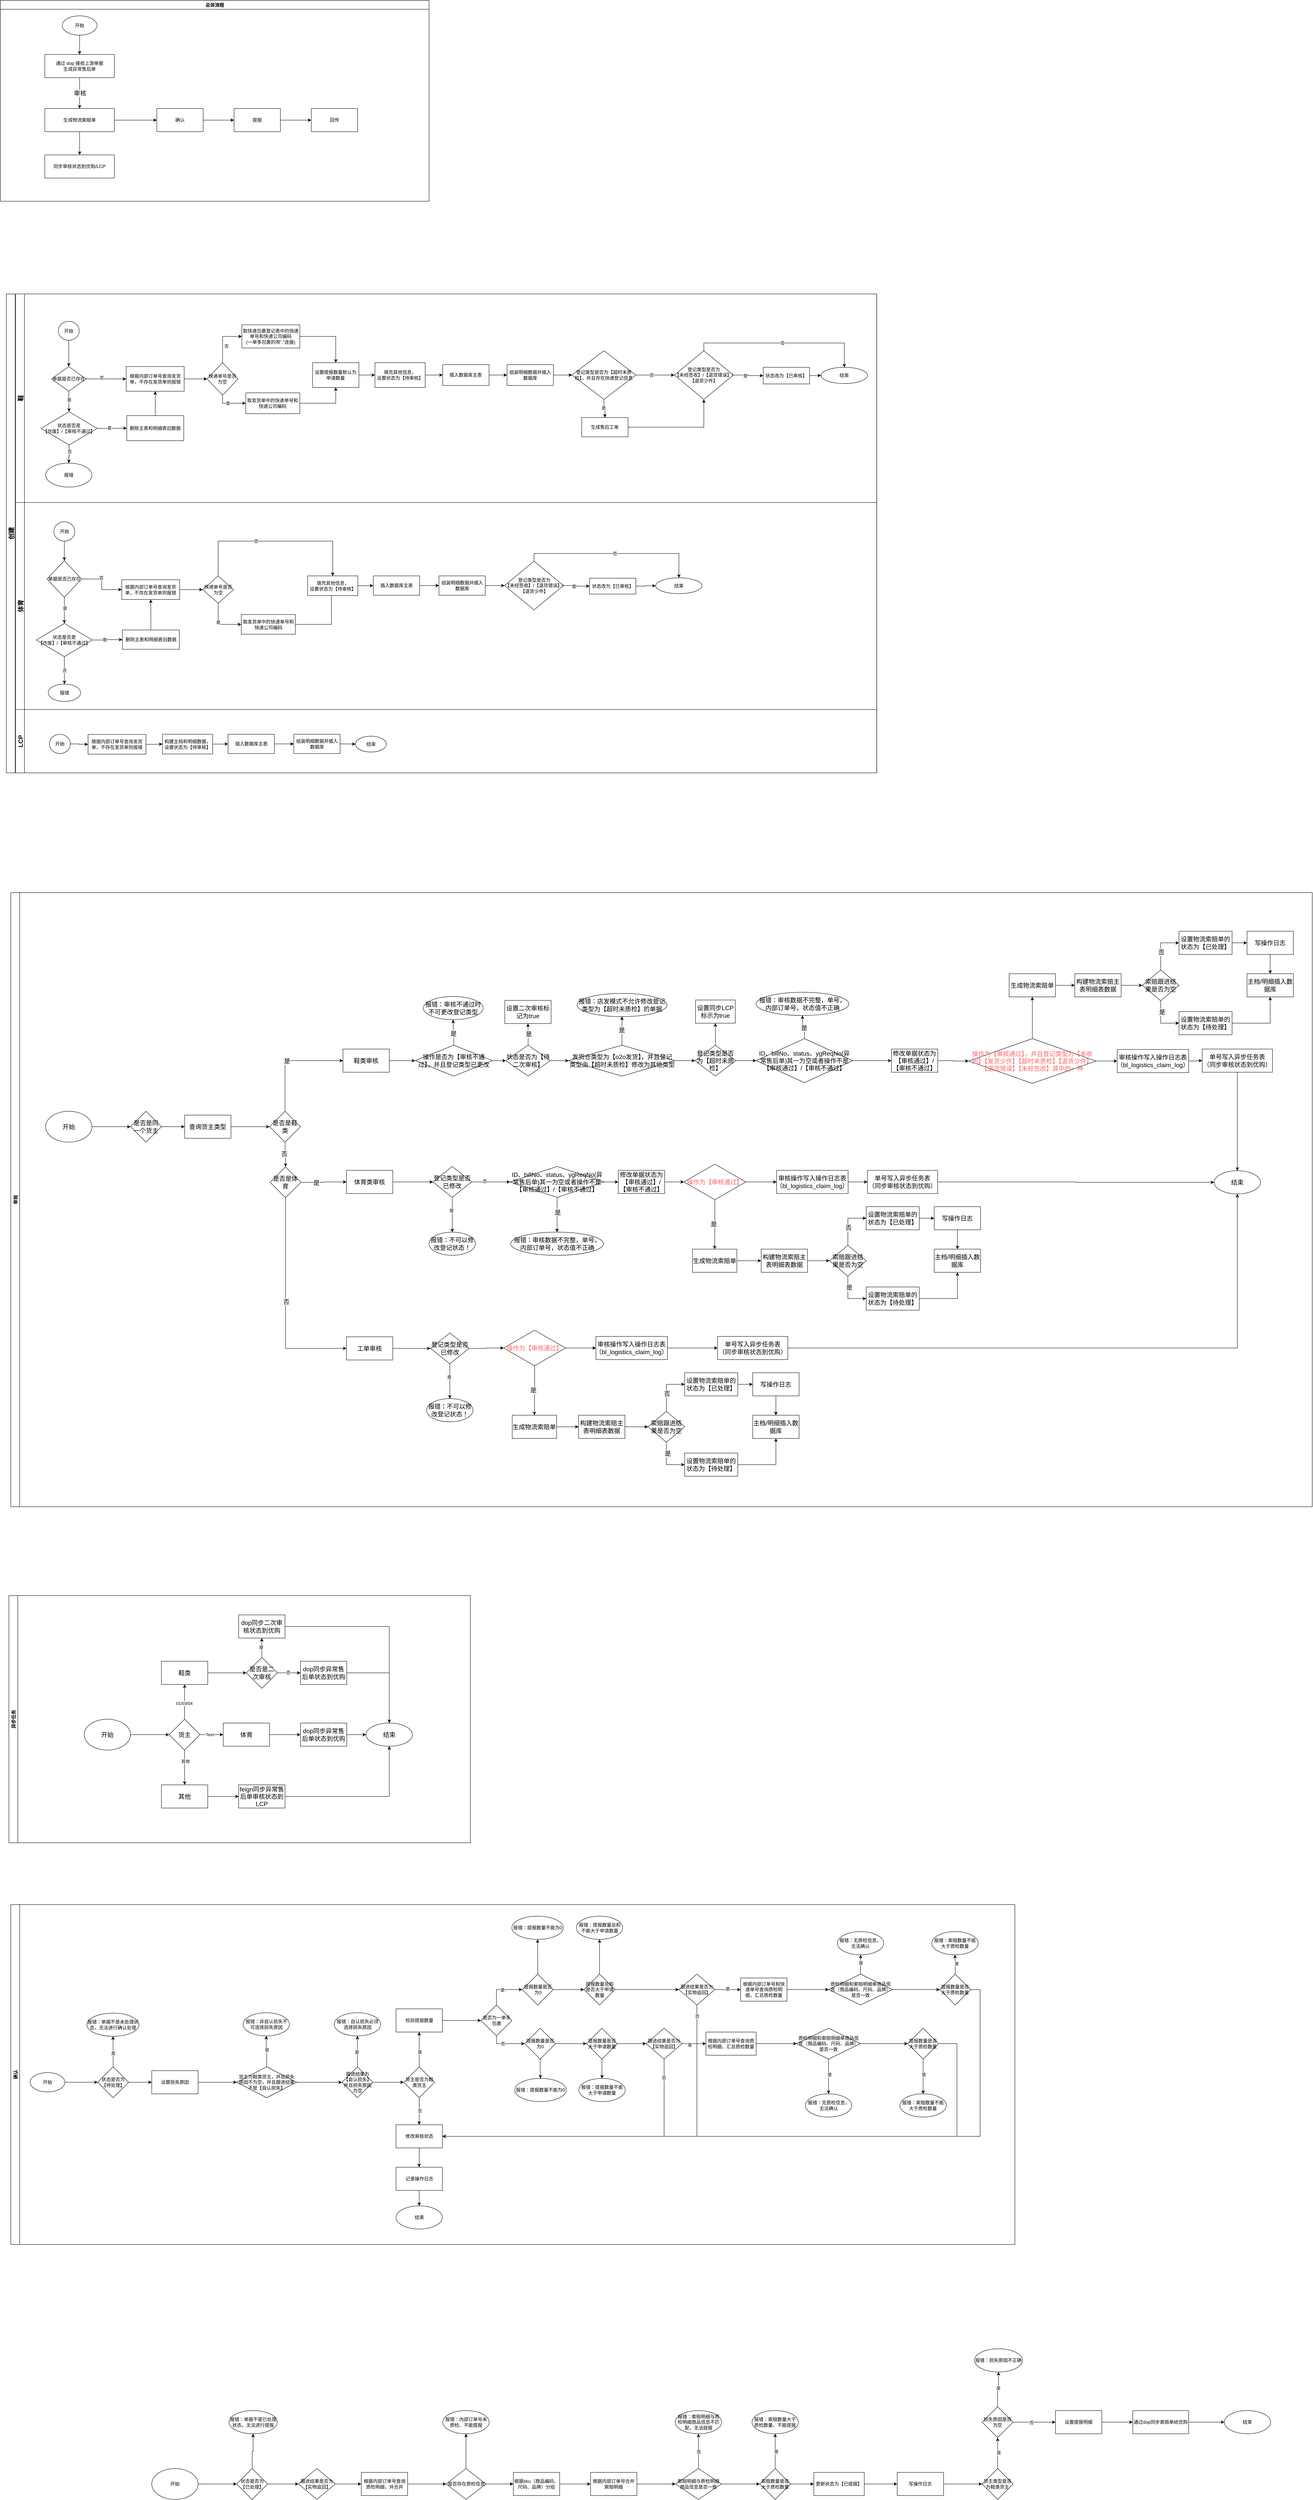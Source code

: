 <mxfile version="18.0.2" type="github">
  <diagram id="0QxMf9gSCAv1vqsq4knW" name="Page-1">
    <mxGraphModel dx="2521" dy="890" grid="1" gridSize="10" guides="1" tooltips="1" connect="1" arrows="1" fold="1" page="1" pageScale="1" pageWidth="827" pageHeight="1169" math="0" shadow="0">
      <root>
        <mxCell id="0" />
        <mxCell id="1" parent="0" />
        <mxCell id="4VdLajxk7bhCev_ChRC8-2" value="创建" style="swimlane;horizontal=0;fontSize=16;" parent="1" vertex="1">
          <mxGeometry x="-671.65" y="850" width="2254" height="1240" as="geometry">
            <mxRectangle x="110" y="80" width="30" height="50" as="alternateBounds" />
          </mxGeometry>
        </mxCell>
        <mxCell id="4VdLajxk7bhCev_ChRC8-70" value="体育" style="swimlane;horizontal=0;fontSize=16;" parent="4VdLajxk7bhCev_ChRC8-2" vertex="1">
          <mxGeometry x="24" y="540" width="2230" height="536" as="geometry" />
        </mxCell>
        <mxCell id="4VdLajxk7bhCev_ChRC8-71" value="开始" style="ellipse;whiteSpace=wrap;html=1;" parent="4VdLajxk7bhCev_ChRC8-70" vertex="1">
          <mxGeometry x="99.25" y="50" width="54" height="50" as="geometry" />
        </mxCell>
        <mxCell id="4VdLajxk7bhCev_ChRC8-72" value="" style="edgeStyle=orthogonalEdgeStyle;rounded=0;orthogonalLoop=1;jettySize=auto;html=1;" parent="4VdLajxk7bhCev_ChRC8-70" source="4VdLajxk7bhCev_ChRC8-71" target="4VdLajxk7bhCev_ChRC8-75" edge="1">
          <mxGeometry relative="1" as="geometry" />
        </mxCell>
        <mxCell id="4VdLajxk7bhCev_ChRC8-75" value="单据是否已存在" style="rhombus;whiteSpace=wrap;html=1;" parent="4VdLajxk7bhCev_ChRC8-70" vertex="1">
          <mxGeometry x="81.5" y="150.5" width="89.5" height="95" as="geometry" />
        </mxCell>
        <mxCell id="4VdLajxk7bhCev_ChRC8-76" value="" style="edgeStyle=orthogonalEdgeStyle;rounded=0;orthogonalLoop=1;jettySize=auto;html=1;entryX=0.5;entryY=0;entryDx=0;entryDy=0;" parent="4VdLajxk7bhCev_ChRC8-70" source="4VdLajxk7bhCev_ChRC8-75" target="4VdLajxk7bhCev_ChRC8-117" edge="1">
          <mxGeometry relative="1" as="geometry">
            <mxPoint x="127" y="269" as="targetPoint" />
          </mxGeometry>
        </mxCell>
        <mxCell id="4VdLajxk7bhCev_ChRC8-77" value="是" style="edgeLabel;html=1;align=center;verticalAlign=middle;resizable=0;points=[];" parent="4VdLajxk7bhCev_ChRC8-76" vertex="1" connectable="0">
          <mxGeometry x="-0.179" y="1" relative="1" as="geometry">
            <mxPoint as="offset" />
          </mxGeometry>
        </mxCell>
        <mxCell id="4VdLajxk7bhCev_ChRC8-79" value="删除主表和明细表旧数据" style="whiteSpace=wrap;html=1;" parent="4VdLajxk7bhCev_ChRC8-70" vertex="1">
          <mxGeometry x="276.5" y="330" width="147.5" height="50" as="geometry" />
        </mxCell>
        <mxCell id="4VdLajxk7bhCev_ChRC8-80" value="" style="edgeStyle=orthogonalEdgeStyle;rounded=0;orthogonalLoop=1;jettySize=auto;html=1;exitX=1;exitY=0.5;exitDx=0;exitDy=0;" parent="4VdLajxk7bhCev_ChRC8-70" source="4VdLajxk7bhCev_ChRC8-117" target="4VdLajxk7bhCev_ChRC8-79" edge="1">
          <mxGeometry relative="1" as="geometry">
            <mxPoint x="199.5" y="304" as="sourcePoint" />
          </mxGeometry>
        </mxCell>
        <mxCell id="4VdLajxk7bhCev_ChRC8-81" value="是" style="edgeLabel;html=1;align=center;verticalAlign=middle;resizable=0;points=[];" parent="4VdLajxk7bhCev_ChRC8-80" vertex="1" connectable="0">
          <mxGeometry x="-0.281" y="3" relative="1" as="geometry">
            <mxPoint x="3" y="2" as="offset" />
          </mxGeometry>
        </mxCell>
        <mxCell id="4VdLajxk7bhCev_ChRC8-82" value="否" style="edgeStyle=orthogonalEdgeStyle;rounded=0;orthogonalLoop=1;jettySize=auto;html=1;startArrow=none;" parent="4VdLajxk7bhCev_ChRC8-70" source="4VdLajxk7bhCev_ChRC8-117" target="4VdLajxk7bhCev_ChRC8-84" edge="1">
          <mxGeometry relative="1" as="geometry">
            <mxPoint x="127.1" y="338.952" as="sourcePoint" />
          </mxGeometry>
        </mxCell>
        <mxCell id="4VdLajxk7bhCev_ChRC8-84" value="报错" style="ellipse;whiteSpace=wrap;html=1;" parent="4VdLajxk7bhCev_ChRC8-70" vertex="1">
          <mxGeometry x="84.62" y="470" width="83.75" height="45" as="geometry" />
        </mxCell>
        <mxCell id="4VdLajxk7bhCev_ChRC8-86" value="根据内部订单号查询发货单，不存在发货单则报错" style="whiteSpace=wrap;html=1;" parent="4VdLajxk7bhCev_ChRC8-70" vertex="1">
          <mxGeometry x="275" y="200" width="150" height="51" as="geometry" />
        </mxCell>
        <mxCell id="4VdLajxk7bhCev_ChRC8-73" value="" style="edgeStyle=orthogonalEdgeStyle;rounded=0;orthogonalLoop=1;jettySize=auto;html=1;" parent="4VdLajxk7bhCev_ChRC8-70" source="4VdLajxk7bhCev_ChRC8-75" target="4VdLajxk7bhCev_ChRC8-86" edge="1">
          <mxGeometry relative="1" as="geometry" />
        </mxCell>
        <mxCell id="4VdLajxk7bhCev_ChRC8-74" value="否" style="edgeLabel;html=1;align=center;verticalAlign=middle;resizable=0;points=[];" parent="4VdLajxk7bhCev_ChRC8-73" vertex="1" connectable="0">
          <mxGeometry x="-0.235" y="3" relative="1" as="geometry">
            <mxPoint as="offset" />
          </mxGeometry>
        </mxCell>
        <mxCell id="4VdLajxk7bhCev_ChRC8-78" style="edgeStyle=orthogonalEdgeStyle;rounded=0;orthogonalLoop=1;jettySize=auto;html=1;entryX=0.5;entryY=1;entryDx=0;entryDy=0;" parent="4VdLajxk7bhCev_ChRC8-70" source="4VdLajxk7bhCev_ChRC8-79" target="4VdLajxk7bhCev_ChRC8-86" edge="1">
          <mxGeometry relative="1" as="geometry" />
        </mxCell>
        <mxCell id="4VdLajxk7bhCev_ChRC8-91" value="快递单号是否为空" style="rhombus;whiteSpace=wrap;html=1;" parent="4VdLajxk7bhCev_ChRC8-70" vertex="1">
          <mxGeometry x="484.5" y="190" width="80" height="71" as="geometry" />
        </mxCell>
        <mxCell id="4VdLajxk7bhCev_ChRC8-85" value="" style="edgeStyle=orthogonalEdgeStyle;rounded=0;orthogonalLoop=1;jettySize=auto;html=1;" parent="4VdLajxk7bhCev_ChRC8-70" source="4VdLajxk7bhCev_ChRC8-86" target="4VdLajxk7bhCev_ChRC8-91" edge="1">
          <mxGeometry relative="1" as="geometry" />
        </mxCell>
        <mxCell id="4VdLajxk7bhCev_ChRC8-92" style="edgeStyle=orthogonalEdgeStyle;rounded=0;orthogonalLoop=1;jettySize=auto;html=1;" parent="4VdLajxk7bhCev_ChRC8-70" source="4VdLajxk7bhCev_ChRC8-93" edge="1">
          <mxGeometry relative="1" as="geometry">
            <mxPoint x="817.55" y="195" as="targetPoint" />
          </mxGeometry>
        </mxCell>
        <mxCell id="4VdLajxk7bhCev_ChRC8-93" value="取发货单中的快递单号和快递公司编码" style="whiteSpace=wrap;html=1;" parent="4VdLajxk7bhCev_ChRC8-70" vertex="1">
          <mxGeometry x="584.5" y="290" width="140" height="51" as="geometry" />
        </mxCell>
        <mxCell id="4VdLajxk7bhCev_ChRC8-87" value="" style="edgeStyle=orthogonalEdgeStyle;rounded=0;orthogonalLoop=1;jettySize=auto;html=1;exitX=0.5;exitY=1;exitDx=0;exitDy=0;entryX=0;entryY=0.5;entryDx=0;entryDy=0;" parent="4VdLajxk7bhCev_ChRC8-70" source="4VdLajxk7bhCev_ChRC8-91" target="4VdLajxk7bhCev_ChRC8-93" edge="1">
          <mxGeometry relative="1" as="geometry" />
        </mxCell>
        <mxCell id="4VdLajxk7bhCev_ChRC8-88" value="是" style="edgeLabel;html=1;align=center;verticalAlign=middle;resizable=0;points=[];" parent="4VdLajxk7bhCev_ChRC8-87" vertex="1" connectable="0">
          <mxGeometry x="-0.147" relative="1" as="geometry">
            <mxPoint as="offset" />
          </mxGeometry>
        </mxCell>
        <mxCell id="4VdLajxk7bhCev_ChRC8-99" value="填充其他信息，&lt;br&gt;设置状态为【待审核】" style="whiteSpace=wrap;html=1;" parent="4VdLajxk7bhCev_ChRC8-70" vertex="1">
          <mxGeometry x="756.25" y="190" width="130" height="51" as="geometry" />
        </mxCell>
        <mxCell id="4VdLajxk7bhCev_ChRC8-89" value="" style="edgeStyle=orthogonalEdgeStyle;rounded=0;orthogonalLoop=1;jettySize=auto;html=1;exitX=0.5;exitY=0;exitDx=0;exitDy=0;entryX=0.5;entryY=0;entryDx=0;entryDy=0;" parent="4VdLajxk7bhCev_ChRC8-70" source="4VdLajxk7bhCev_ChRC8-91" target="4VdLajxk7bhCev_ChRC8-99" edge="1">
          <mxGeometry relative="1" as="geometry">
            <mxPoint x="574.5" y="84" as="targetPoint" />
            <Array as="points">
              <mxPoint x="524.25" y="100" />
              <mxPoint x="821.25" y="100" />
            </Array>
          </mxGeometry>
        </mxCell>
        <mxCell id="4VdLajxk7bhCev_ChRC8-90" value="否" style="edgeLabel;html=1;align=center;verticalAlign=middle;resizable=0;points=[];" parent="4VdLajxk7bhCev_ChRC8-89" vertex="1" connectable="0">
          <mxGeometry x="-0.254" y="1" relative="1" as="geometry">
            <mxPoint x="10" y="1" as="offset" />
          </mxGeometry>
        </mxCell>
        <mxCell id="4VdLajxk7bhCev_ChRC8-101" value="插入数据库主表" style="whiteSpace=wrap;html=1;" parent="4VdLajxk7bhCev_ChRC8-70" vertex="1">
          <mxGeometry x="926.25" y="190" width="120" height="50" as="geometry" />
        </mxCell>
        <mxCell id="4VdLajxk7bhCev_ChRC8-98" value="" style="edgeStyle=orthogonalEdgeStyle;rounded=0;orthogonalLoop=1;jettySize=auto;html=1;" parent="4VdLajxk7bhCev_ChRC8-70" source="4VdLajxk7bhCev_ChRC8-99" target="4VdLajxk7bhCev_ChRC8-101" edge="1">
          <mxGeometry relative="1" as="geometry" />
        </mxCell>
        <mxCell id="4VdLajxk7bhCev_ChRC8-103" value="组装明细数据并插入数据库" style="whiteSpace=wrap;html=1;" parent="4VdLajxk7bhCev_ChRC8-70" vertex="1">
          <mxGeometry x="1096.25" y="190" width="120" height="50" as="geometry" />
        </mxCell>
        <mxCell id="4VdLajxk7bhCev_ChRC8-100" value="" style="edgeStyle=orthogonalEdgeStyle;rounded=0;orthogonalLoop=1;jettySize=auto;html=1;" parent="4VdLajxk7bhCev_ChRC8-70" source="4VdLajxk7bhCev_ChRC8-101" target="4VdLajxk7bhCev_ChRC8-103" edge="1">
          <mxGeometry relative="1" as="geometry" />
        </mxCell>
        <mxCell id="4VdLajxk7bhCev_ChRC8-114" value="登记类型是否为&lt;br&gt;【未经签收】/【退货错误】/【退货少件】" style="rhombus;whiteSpace=wrap;html=1;" parent="4VdLajxk7bhCev_ChRC8-70" vertex="1">
          <mxGeometry x="1266.25" y="152" width="152.5" height="126" as="geometry" />
        </mxCell>
        <mxCell id="4VdLajxk7bhCev_ChRC8-102" value="" style="edgeStyle=orthogonalEdgeStyle;rounded=0;orthogonalLoop=1;jettySize=auto;html=1;entryX=0;entryY=0.5;entryDx=0;entryDy=0;" parent="4VdLajxk7bhCev_ChRC8-70" source="4VdLajxk7bhCev_ChRC8-103" target="4VdLajxk7bhCev_ChRC8-114" edge="1">
          <mxGeometry relative="1" as="geometry">
            <mxPoint x="1261.25" y="165" as="targetPoint" />
          </mxGeometry>
        </mxCell>
        <mxCell id="4VdLajxk7bhCev_ChRC8-116" value="状态改为【已审核】" style="whiteSpace=wrap;html=1;" parent="4VdLajxk7bhCev_ChRC8-70" vertex="1">
          <mxGeometry x="1486.25" y="196" width="120" height="41" as="geometry" />
        </mxCell>
        <mxCell id="4VdLajxk7bhCev_ChRC8-111" value="" style="edgeStyle=orthogonalEdgeStyle;rounded=0;orthogonalLoop=1;jettySize=auto;html=1;" parent="4VdLajxk7bhCev_ChRC8-70" source="4VdLajxk7bhCev_ChRC8-114" target="4VdLajxk7bhCev_ChRC8-116" edge="1">
          <mxGeometry relative="1" as="geometry" />
        </mxCell>
        <mxCell id="4VdLajxk7bhCev_ChRC8-112" value="是" style="edgeLabel;html=1;align=center;verticalAlign=middle;resizable=0;points=[];" parent="4VdLajxk7bhCev_ChRC8-111" vertex="1" connectable="0">
          <mxGeometry x="-0.222" y="-2" relative="1" as="geometry">
            <mxPoint as="offset" />
          </mxGeometry>
        </mxCell>
        <mxCell id="su_oZva-haXfQI1Y8N-j-1" value="结束" style="ellipse;whiteSpace=wrap;html=1;" parent="4VdLajxk7bhCev_ChRC8-70" vertex="1">
          <mxGeometry x="1657.65" y="195" width="120" height="41" as="geometry" />
        </mxCell>
        <mxCell id="4VdLajxk7bhCev_ChRC8-113" value="否" style="edgeStyle=orthogonalEdgeStyle;rounded=0;orthogonalLoop=1;jettySize=auto;html=1;entryX=0.5;entryY=0;entryDx=0;entryDy=0;exitX=0.5;exitY=0;exitDx=0;exitDy=0;" parent="4VdLajxk7bhCev_ChRC8-70" source="4VdLajxk7bhCev_ChRC8-114" target="su_oZva-haXfQI1Y8N-j-1" edge="1">
          <mxGeometry relative="1" as="geometry">
            <mxPoint x="1706.25" y="134" as="targetPoint" />
          </mxGeometry>
        </mxCell>
        <mxCell id="4VdLajxk7bhCev_ChRC8-115" value="" style="edgeStyle=orthogonalEdgeStyle;rounded=0;orthogonalLoop=1;jettySize=auto;html=1;entryX=0;entryY=0.5;entryDx=0;entryDy=0;" parent="4VdLajxk7bhCev_ChRC8-70" source="4VdLajxk7bhCev_ChRC8-116" target="su_oZva-haXfQI1Y8N-j-1" edge="1">
          <mxGeometry relative="1" as="geometry">
            <mxPoint x="1636.25" y="160" as="targetPoint" />
          </mxGeometry>
        </mxCell>
        <mxCell id="4VdLajxk7bhCev_ChRC8-117" value="状态是否是&lt;br&gt;【作废】/【审核不通过】" style="rhombus;whiteSpace=wrap;html=1;" parent="4VdLajxk7bhCev_ChRC8-70" vertex="1">
          <mxGeometry x="53.75" y="313" width="145" height="86" as="geometry" />
        </mxCell>
        <mxCell id="B7z1tM6jT_hRv7tLj4Sx-152" value="LCP" style="swimlane;horizontal=0;fontSize=16;" parent="4VdLajxk7bhCev_ChRC8-2" vertex="1">
          <mxGeometry x="24" y="1076" width="2230" height="164" as="geometry" />
        </mxCell>
        <mxCell id="B7z1tM6jT_hRv7tLj4Sx-153" value="开始" style="ellipse;whiteSpace=wrap;html=1;" parent="B7z1tM6jT_hRv7tLj4Sx-152" vertex="1">
          <mxGeometry x="87.65" y="64" width="54" height="50" as="geometry" />
        </mxCell>
        <mxCell id="B7z1tM6jT_hRv7tLj4Sx-154" value="" style="edgeStyle=orthogonalEdgeStyle;rounded=0;orthogonalLoop=1;jettySize=auto;html=1;entryX=0;entryY=0.5;entryDx=0;entryDy=0;" parent="B7z1tM6jT_hRv7tLj4Sx-152" source="B7z1tM6jT_hRv7tLj4Sx-153" target="B7z1tM6jT_hRv7tLj4Sx-163" edge="1">
          <mxGeometry relative="1" as="geometry">
            <mxPoint x="116.356" y="14.112" as="targetPoint" />
          </mxGeometry>
        </mxCell>
        <mxCell id="B7z1tM6jT_hRv7tLj4Sx-163" value="根据内部订单号查询发货单，不存在发货单则报错" style="whiteSpace=wrap;html=1;" parent="B7z1tM6jT_hRv7tLj4Sx-152" vertex="1">
          <mxGeometry x="187.65" y="64.5" width="150" height="51" as="geometry" />
        </mxCell>
        <mxCell id="B7z1tM6jT_hRv7tLj4Sx-168" value="" style="edgeStyle=orthogonalEdgeStyle;rounded=0;orthogonalLoop=1;jettySize=auto;html=1;entryX=0;entryY=0.5;entryDx=0;entryDy=0;" parent="B7z1tM6jT_hRv7tLj4Sx-152" source="B7z1tM6jT_hRv7tLj4Sx-163" target="B7z1tM6jT_hRv7tLj4Sx-173" edge="1">
          <mxGeometry relative="1" as="geometry">
            <mxPoint x="397.15" y="90" as="targetPoint" />
          </mxGeometry>
        </mxCell>
        <mxCell id="B7z1tM6jT_hRv7tLj4Sx-173" value="构建主档和明细数据，&lt;br&gt;设置状态为【待审核】" style="whiteSpace=wrap;html=1;" parent="B7z1tM6jT_hRv7tLj4Sx-152" vertex="1">
          <mxGeometry x="380.3" y="64" width="130" height="51" as="geometry" />
        </mxCell>
        <mxCell id="B7z1tM6jT_hRv7tLj4Sx-176" value="插入数据库主表" style="whiteSpace=wrap;html=1;" parent="B7z1tM6jT_hRv7tLj4Sx-152" vertex="1">
          <mxGeometry x="550.3" y="64" width="120" height="50" as="geometry" />
        </mxCell>
        <mxCell id="B7z1tM6jT_hRv7tLj4Sx-177" value="" style="edgeStyle=orthogonalEdgeStyle;rounded=0;orthogonalLoop=1;jettySize=auto;html=1;" parent="B7z1tM6jT_hRv7tLj4Sx-152" source="B7z1tM6jT_hRv7tLj4Sx-173" target="B7z1tM6jT_hRv7tLj4Sx-176" edge="1">
          <mxGeometry relative="1" as="geometry" />
        </mxCell>
        <mxCell id="B7z1tM6jT_hRv7tLj4Sx-178" value="组装明细数据并插入数据库" style="whiteSpace=wrap;html=1;" parent="B7z1tM6jT_hRv7tLj4Sx-152" vertex="1">
          <mxGeometry x="720.3" y="64" width="120" height="50" as="geometry" />
        </mxCell>
        <mxCell id="B7z1tM6jT_hRv7tLj4Sx-179" value="" style="edgeStyle=orthogonalEdgeStyle;rounded=0;orthogonalLoop=1;jettySize=auto;html=1;" parent="B7z1tM6jT_hRv7tLj4Sx-152" source="B7z1tM6jT_hRv7tLj4Sx-176" target="B7z1tM6jT_hRv7tLj4Sx-178" edge="1">
          <mxGeometry relative="1" as="geometry" />
        </mxCell>
        <mxCell id="B7z1tM6jT_hRv7tLj4Sx-181" value="" style="edgeStyle=orthogonalEdgeStyle;rounded=0;orthogonalLoop=1;jettySize=auto;html=1;entryX=0;entryY=0.5;entryDx=0;entryDy=0;" parent="B7z1tM6jT_hRv7tLj4Sx-152" source="B7z1tM6jT_hRv7tLj4Sx-178" target="H45FWg4XIIRnXyOKp0UL-1" edge="1">
          <mxGeometry relative="1" as="geometry">
            <mxPoint x="890.3" y="89" as="targetPoint" />
          </mxGeometry>
        </mxCell>
        <mxCell id="H45FWg4XIIRnXyOKp0UL-1" value="结束" style="ellipse;whiteSpace=wrap;html=1;" parent="B7z1tM6jT_hRv7tLj4Sx-152" vertex="1">
          <mxGeometry x="880.3" y="69" width="79.7" height="41" as="geometry" />
        </mxCell>
        <mxCell id="4VdLajxk7bhCev_ChRC8-3" value="审核" style="swimlane;horizontal=0;" parent="1" vertex="1">
          <mxGeometry x="-660" y="2400" width="3370" height="1590" as="geometry">
            <mxRectangle x="110" y="80" width="30" height="50" as="alternateBounds" />
          </mxGeometry>
        </mxCell>
        <mxCell id="4VdLajxk7bhCev_ChRC8-4" value="总体流程" style="swimlane;" parent="1" vertex="1">
          <mxGeometry x="-686.9" y="90" width="1110" height="520" as="geometry" />
        </mxCell>
        <mxCell id="4VdLajxk7bhCev_ChRC8-5" value="通过 dop 接收上游单据&lt;br&gt;生成异常售后单" style="rounded=0;whiteSpace=wrap;html=1;" parent="4VdLajxk7bhCev_ChRC8-4" vertex="1">
          <mxGeometry x="115" y="140" width="180" height="60" as="geometry" />
        </mxCell>
        <mxCell id="B7z1tM6jT_hRv7tLj4Sx-143" style="edgeStyle=orthogonalEdgeStyle;rounded=0;orthogonalLoop=1;jettySize=auto;html=1;exitX=0.5;exitY=1;exitDx=0;exitDy=0;entryX=0.5;entryY=0;entryDx=0;entryDy=0;fontSize=16;fontColor=#000000;" parent="4VdLajxk7bhCev_ChRC8-4" source="4VdLajxk7bhCev_ChRC8-6" target="4VdLajxk7bhCev_ChRC8-5" edge="1">
          <mxGeometry relative="1" as="geometry" />
        </mxCell>
        <mxCell id="4VdLajxk7bhCev_ChRC8-6" value="开始" style="ellipse;whiteSpace=wrap;html=1;" parent="4VdLajxk7bhCev_ChRC8-4" vertex="1">
          <mxGeometry x="160" y="40" width="90" height="50" as="geometry" />
        </mxCell>
        <mxCell id="B7z1tM6jT_hRv7tLj4Sx-147" value="同步审核状态到优购/LCP" style="whiteSpace=wrap;html=1;rounded=0;" parent="4VdLajxk7bhCev_ChRC8-4" vertex="1">
          <mxGeometry x="115" y="400" width="180" height="60" as="geometry" />
        </mxCell>
        <mxCell id="4VdLajxk7bhCev_ChRC8-9" value="开始" style="ellipse;whiteSpace=wrap;html=1;" parent="1" vertex="1">
          <mxGeometry x="-536.9" y="921" width="54" height="49" as="geometry" />
        </mxCell>
        <mxCell id="4VdLajxk7bhCev_ChRC8-18" value="" style="edgeStyle=orthogonalEdgeStyle;rounded=0;orthogonalLoop=1;jettySize=auto;html=1;" parent="1" source="4VdLajxk7bhCev_ChRC8-9" target="4VdLajxk7bhCev_ChRC8-17" edge="1">
          <mxGeometry relative="1" as="geometry" />
        </mxCell>
        <mxCell id="4VdLajxk7bhCev_ChRC8-30" value="" style="edgeStyle=orthogonalEdgeStyle;rounded=0;orthogonalLoop=1;jettySize=auto;html=1;" parent="1" source="4VdLajxk7bhCev_ChRC8-17" target="4VdLajxk7bhCev_ChRC8-29" edge="1">
          <mxGeometry relative="1" as="geometry" />
        </mxCell>
        <mxCell id="4VdLajxk7bhCev_ChRC8-31" value="否" style="edgeLabel;html=1;align=center;verticalAlign=middle;resizable=0;points=[];" parent="4VdLajxk7bhCev_ChRC8-30" vertex="1" connectable="0">
          <mxGeometry x="-0.235" y="3" relative="1" as="geometry">
            <mxPoint as="offset" />
          </mxGeometry>
        </mxCell>
        <mxCell id="4VdLajxk7bhCev_ChRC8-17" value="单据是否已存在" style="rhombus;whiteSpace=wrap;html=1;" parent="1" vertex="1">
          <mxGeometry x="-554.65" y="1038" width="89.5" height="64" as="geometry" />
        </mxCell>
        <mxCell id="4VdLajxk7bhCev_ChRC8-20" value="" style="edgeStyle=orthogonalEdgeStyle;rounded=0;orthogonalLoop=1;jettySize=auto;html=1;entryX=0.5;entryY=0;entryDx=0;entryDy=0;" parent="1" source="4VdLajxk7bhCev_ChRC8-17" target="4VdLajxk7bhCev_ChRC8-22" edge="1">
          <mxGeometry relative="1" as="geometry">
            <mxPoint x="-559.65" y="1155" as="targetPoint" />
          </mxGeometry>
        </mxCell>
        <mxCell id="4VdLajxk7bhCev_ChRC8-21" value="是" style="edgeLabel;html=1;align=center;verticalAlign=middle;resizable=0;points=[];" parent="4VdLajxk7bhCev_ChRC8-20" vertex="1" connectable="0">
          <mxGeometry x="-0.179" y="1" relative="1" as="geometry">
            <mxPoint as="offset" />
          </mxGeometry>
        </mxCell>
        <mxCell id="B7z1tM6jT_hRv7tLj4Sx-13" value="" style="edgeStyle=orthogonalEdgeStyle;rounded=0;orthogonalLoop=1;jettySize=auto;html=1;" parent="1" source="4VdLajxk7bhCev_ChRC8-22" target="4VdLajxk7bhCev_ChRC8-25" edge="1">
          <mxGeometry relative="1" as="geometry" />
        </mxCell>
        <mxCell id="4VdLajxk7bhCev_ChRC8-22" value="状态是否是&lt;br&gt;【作废】/【审核不通过】" style="rhombus;whiteSpace=wrap;html=1;" parent="1" vertex="1">
          <mxGeometry x="-581.65" y="1155" width="145" height="86" as="geometry" />
        </mxCell>
        <mxCell id="4VdLajxk7bhCev_ChRC8-32" style="edgeStyle=orthogonalEdgeStyle;rounded=0;orthogonalLoop=1;jettySize=auto;html=1;entryX=0.5;entryY=1;entryDx=0;entryDy=0;" parent="1" source="4VdLajxk7bhCev_ChRC8-23" target="4VdLajxk7bhCev_ChRC8-29" edge="1">
          <mxGeometry relative="1" as="geometry" />
        </mxCell>
        <mxCell id="4VdLajxk7bhCev_ChRC8-23" value="删除主表和明细表旧数据" style="whiteSpace=wrap;html=1;" parent="1" vertex="1">
          <mxGeometry x="-359.65" y="1165" width="147.5" height="65" as="geometry" />
        </mxCell>
        <mxCell id="4VdLajxk7bhCev_ChRC8-24" value="" style="edgeStyle=orthogonalEdgeStyle;rounded=0;orthogonalLoop=1;jettySize=auto;html=1;" parent="1" source="4VdLajxk7bhCev_ChRC8-22" target="4VdLajxk7bhCev_ChRC8-23" edge="1">
          <mxGeometry relative="1" as="geometry" />
        </mxCell>
        <mxCell id="4VdLajxk7bhCev_ChRC8-28" value="是" style="edgeLabel;html=1;align=center;verticalAlign=middle;resizable=0;points=[];" parent="4VdLajxk7bhCev_ChRC8-24" vertex="1" connectable="0">
          <mxGeometry x="-0.281" y="3" relative="1" as="geometry">
            <mxPoint x="3" y="2" as="offset" />
          </mxGeometry>
        </mxCell>
        <mxCell id="4VdLajxk7bhCev_ChRC8-26" value="" style="edgeStyle=orthogonalEdgeStyle;rounded=0;orthogonalLoop=1;jettySize=auto;html=1;" parent="1" source="4VdLajxk7bhCev_ChRC8-22" target="4VdLajxk7bhCev_ChRC8-25" edge="1">
          <mxGeometry relative="1" as="geometry" />
        </mxCell>
        <mxCell id="4VdLajxk7bhCev_ChRC8-27" value="否" style="edgeLabel;html=1;align=center;verticalAlign=middle;resizable=0;points=[];" parent="4VdLajxk7bhCev_ChRC8-26" vertex="1" connectable="0">
          <mxGeometry x="-0.3" y="1" relative="1" as="geometry">
            <mxPoint as="offset" />
          </mxGeometry>
        </mxCell>
        <mxCell id="4VdLajxk7bhCev_ChRC8-25" value="报错" style="ellipse;whiteSpace=wrap;html=1;" parent="1" vertex="1">
          <mxGeometry x="-569.9" y="1288" width="120" height="62" as="geometry" />
        </mxCell>
        <mxCell id="4VdLajxk7bhCev_ChRC8-34" value="" style="edgeStyle=orthogonalEdgeStyle;rounded=0;orthogonalLoop=1;jettySize=auto;html=1;" parent="1" source="4VdLajxk7bhCev_ChRC8-29" target="4VdLajxk7bhCev_ChRC8-33" edge="1">
          <mxGeometry relative="1" as="geometry" />
        </mxCell>
        <mxCell id="4VdLajxk7bhCev_ChRC8-29" value="根据内部订单号查询发货单，不存在发货单则报错" style="whiteSpace=wrap;html=1;" parent="1" vertex="1">
          <mxGeometry x="-361.15" y="1038" width="150" height="64" as="geometry" />
        </mxCell>
        <mxCell id="4VdLajxk7bhCev_ChRC8-36" value="" style="edgeStyle=orthogonalEdgeStyle;rounded=0;orthogonalLoop=1;jettySize=auto;html=1;exitX=0.5;exitY=1;exitDx=0;exitDy=0;entryX=0;entryY=0.5;entryDx=0;entryDy=0;" parent="1" source="4VdLajxk7bhCev_ChRC8-33" target="4VdLajxk7bhCev_ChRC8-35" edge="1">
          <mxGeometry relative="1" as="geometry" />
        </mxCell>
        <mxCell id="4VdLajxk7bhCev_ChRC8-37" value="是" style="edgeLabel;html=1;align=center;verticalAlign=middle;resizable=0;points=[];" parent="4VdLajxk7bhCev_ChRC8-36" vertex="1" connectable="0">
          <mxGeometry x="-0.147" relative="1" as="geometry">
            <mxPoint as="offset" />
          </mxGeometry>
        </mxCell>
        <mxCell id="4VdLajxk7bhCev_ChRC8-39" value="" style="edgeStyle=orthogonalEdgeStyle;rounded=0;orthogonalLoop=1;jettySize=auto;html=1;exitX=0.5;exitY=0;exitDx=0;exitDy=0;entryX=0;entryY=0.5;entryDx=0;entryDy=0;" parent="1" source="4VdLajxk7bhCev_ChRC8-33" target="4VdLajxk7bhCev_ChRC8-38" edge="1">
          <mxGeometry relative="1" as="geometry" />
        </mxCell>
        <mxCell id="4VdLajxk7bhCev_ChRC8-40" value="否" style="edgeLabel;html=1;align=center;verticalAlign=middle;resizable=0;points=[];" parent="4VdLajxk7bhCev_ChRC8-39" vertex="1" connectable="0">
          <mxGeometry x="-0.254" y="1" relative="1" as="geometry">
            <mxPoint x="10" y="1" as="offset" />
          </mxGeometry>
        </mxCell>
        <mxCell id="4VdLajxk7bhCev_ChRC8-43" style="edgeStyle=orthogonalEdgeStyle;rounded=0;orthogonalLoop=1;jettySize=auto;html=1;" parent="1" source="4VdLajxk7bhCev_ChRC8-35" target="4VdLajxk7bhCev_ChRC8-41" edge="1">
          <mxGeometry relative="1" as="geometry" />
        </mxCell>
        <mxCell id="4VdLajxk7bhCev_ChRC8-35" value="取发货单中的快递单号和快递公司编码" style="whiteSpace=wrap;html=1;" parent="1" vertex="1">
          <mxGeometry x="-51.65" y="1106" width="140" height="54" as="geometry" />
        </mxCell>
        <mxCell id="4VdLajxk7bhCev_ChRC8-42" value="" style="edgeStyle=orthogonalEdgeStyle;rounded=0;orthogonalLoop=1;jettySize=auto;html=1;" parent="1" source="4VdLajxk7bhCev_ChRC8-38" target="4VdLajxk7bhCev_ChRC8-41" edge="1">
          <mxGeometry relative="1" as="geometry" />
        </mxCell>
        <mxCell id="4VdLajxk7bhCev_ChRC8-38" value="取快递包裹登记表中的快递单号和快递公司编码&lt;br&gt;(一单多包裹的用“,”连接)" style="whiteSpace=wrap;html=1;" parent="1" vertex="1">
          <mxGeometry x="-61.65" y="930" width="150" height="60" as="geometry" />
        </mxCell>
        <mxCell id="4VdLajxk7bhCev_ChRC8-51" value="" style="edgeStyle=orthogonalEdgeStyle;rounded=0;orthogonalLoop=1;jettySize=auto;html=1;" parent="1" source="4VdLajxk7bhCev_ChRC8-48" target="4VdLajxk7bhCev_ChRC8-50" edge="1">
          <mxGeometry relative="1" as="geometry" />
        </mxCell>
        <mxCell id="4VdLajxk7bhCev_ChRC8-53" value="" style="edgeStyle=orthogonalEdgeStyle;rounded=0;orthogonalLoop=1;jettySize=auto;html=1;exitX=0.5;exitY=1;exitDx=0;exitDy=0;entryX=0.5;entryY=0;entryDx=0;entryDy=0;" parent="1" source="4VdLajxk7bhCev_ChRC8-50" target="4VdLajxk7bhCev_ChRC8-52" edge="1">
          <mxGeometry relative="1" as="geometry" />
        </mxCell>
        <mxCell id="4VdLajxk7bhCev_ChRC8-62" value="是" style="edgeLabel;html=1;align=center;verticalAlign=middle;resizable=0;points=[];" parent="4VdLajxk7bhCev_ChRC8-53" vertex="1" connectable="0">
          <mxGeometry x="-0.141" y="-1" relative="1" as="geometry">
            <mxPoint as="offset" />
          </mxGeometry>
        </mxCell>
        <mxCell id="4VdLajxk7bhCev_ChRC8-57" value="" style="edgeStyle=orthogonalEdgeStyle;rounded=0;orthogonalLoop=1;jettySize=auto;html=1;" parent="1" source="4VdLajxk7bhCev_ChRC8-50" target="4VdLajxk7bhCev_ChRC8-56" edge="1">
          <mxGeometry relative="1" as="geometry" />
        </mxCell>
        <mxCell id="4VdLajxk7bhCev_ChRC8-63" value="否" style="edgeLabel;html=1;align=center;verticalAlign=middle;resizable=0;points=[];" parent="4VdLajxk7bhCev_ChRC8-57" vertex="1" connectable="0">
          <mxGeometry x="-0.575" relative="1" as="geometry">
            <mxPoint x="19" as="offset" />
          </mxGeometry>
        </mxCell>
        <mxCell id="4VdLajxk7bhCev_ChRC8-50" value="登记类型是否为【超时未质检】，并且存在快递登记信息" style="rhombus;whiteSpace=wrap;html=1;" parent="1" vertex="1">
          <mxGeometry x="793.35" y="997" width="165" height="126" as="geometry" />
        </mxCell>
        <mxCell id="4VdLajxk7bhCev_ChRC8-61" style="edgeStyle=orthogonalEdgeStyle;rounded=0;orthogonalLoop=1;jettySize=auto;html=1;entryX=0.5;entryY=1;entryDx=0;entryDy=0;exitX=1;exitY=0.5;exitDx=0;exitDy=0;" parent="1" source="4VdLajxk7bhCev_ChRC8-52" target="4VdLajxk7bhCev_ChRC8-56" edge="1">
          <mxGeometry relative="1" as="geometry" />
        </mxCell>
        <mxCell id="4VdLajxk7bhCev_ChRC8-52" value="生成售后工单" style="whiteSpace=wrap;html=1;" parent="1" vertex="1">
          <mxGeometry x="818.35" y="1170" width="120" height="50" as="geometry" />
        </mxCell>
        <mxCell id="4VdLajxk7bhCev_ChRC8-59" value="" style="edgeStyle=orthogonalEdgeStyle;rounded=0;orthogonalLoop=1;jettySize=auto;html=1;" parent="1" source="4VdLajxk7bhCev_ChRC8-56" target="4VdLajxk7bhCev_ChRC8-58" edge="1">
          <mxGeometry relative="1" as="geometry" />
        </mxCell>
        <mxCell id="4VdLajxk7bhCev_ChRC8-60" value="是" style="edgeLabel;html=1;align=center;verticalAlign=middle;resizable=0;points=[];" parent="4VdLajxk7bhCev_ChRC8-59" vertex="1" connectable="0">
          <mxGeometry x="-0.222" y="-2" relative="1" as="geometry">
            <mxPoint as="offset" />
          </mxGeometry>
        </mxCell>
        <mxCell id="4VdLajxk7bhCev_ChRC8-69" value="否" style="edgeStyle=orthogonalEdgeStyle;rounded=0;orthogonalLoop=1;jettySize=auto;html=1;entryX=0.5;entryY=0;entryDx=0;entryDy=0;exitX=0.5;exitY=0;exitDx=0;exitDy=0;" parent="1" source="4VdLajxk7bhCev_ChRC8-56" target="4VdLajxk7bhCev_ChRC8-64" edge="1">
          <mxGeometry relative="1" as="geometry">
            <mxPoint x="1178.35" y="910" as="targetPoint" />
          </mxGeometry>
        </mxCell>
        <mxCell id="4VdLajxk7bhCev_ChRC8-56" value="登记类型是否为&lt;br&gt;【未经签收】/【退货错误】/【退货少件】" style="rhombus;whiteSpace=wrap;html=1;" parent="1" vertex="1">
          <mxGeometry x="1058.35" y="997" width="152.5" height="126" as="geometry" />
        </mxCell>
        <mxCell id="4VdLajxk7bhCev_ChRC8-65" value="" style="edgeStyle=orthogonalEdgeStyle;rounded=0;orthogonalLoop=1;jettySize=auto;html=1;" parent="1" source="4VdLajxk7bhCev_ChRC8-58" target="4VdLajxk7bhCev_ChRC8-64" edge="1">
          <mxGeometry relative="1" as="geometry" />
        </mxCell>
        <mxCell id="4VdLajxk7bhCev_ChRC8-58" value="状态改为【已审核】" style="whiteSpace=wrap;html=1;" parent="1" vertex="1">
          <mxGeometry x="1288.35" y="1040" width="120" height="43" as="geometry" />
        </mxCell>
        <mxCell id="4VdLajxk7bhCev_ChRC8-64" value="结束" style="ellipse;whiteSpace=wrap;html=1;" parent="1" vertex="1">
          <mxGeometry x="1438.35" y="1040" width="120" height="42" as="geometry" />
        </mxCell>
        <mxCell id="4VdLajxk7bhCev_ChRC8-7" value="鞋" style="swimlane;horizontal=0;fontSize=16;" parent="1" vertex="1">
          <mxGeometry x="-647.65" y="850" width="2230" height="540" as="geometry" />
        </mxCell>
        <mxCell id="4VdLajxk7bhCev_ChRC8-48" value="组装明细数据并插入数据库" style="whiteSpace=wrap;html=1;" parent="4VdLajxk7bhCev_ChRC8-7" vertex="1">
          <mxGeometry x="1272.65" y="183" width="120" height="54" as="geometry" />
        </mxCell>
        <mxCell id="4VdLajxk7bhCev_ChRC8-46" value="插入数据库主表" style="whiteSpace=wrap;html=1;" parent="4VdLajxk7bhCev_ChRC8-7" vertex="1">
          <mxGeometry x="1106" y="183" width="120" height="54" as="geometry" />
        </mxCell>
        <mxCell id="4VdLajxk7bhCev_ChRC8-49" value="" style="edgeStyle=orthogonalEdgeStyle;rounded=0;orthogonalLoop=1;jettySize=auto;html=1;" parent="4VdLajxk7bhCev_ChRC8-7" source="4VdLajxk7bhCev_ChRC8-46" target="4VdLajxk7bhCev_ChRC8-48" edge="1">
          <mxGeometry relative="1" as="geometry" />
        </mxCell>
        <mxCell id="4VdLajxk7bhCev_ChRC8-44" value="填充其他信息，&lt;br&gt;设置状态为【待审核】" style="whiteSpace=wrap;html=1;" parent="4VdLajxk7bhCev_ChRC8-7" vertex="1">
          <mxGeometry x="930.65" y="178" width="130" height="64" as="geometry" />
        </mxCell>
        <mxCell id="4VdLajxk7bhCev_ChRC8-47" value="" style="edgeStyle=orthogonalEdgeStyle;rounded=0;orthogonalLoop=1;jettySize=auto;html=1;" parent="4VdLajxk7bhCev_ChRC8-7" source="4VdLajxk7bhCev_ChRC8-44" target="4VdLajxk7bhCev_ChRC8-46" edge="1">
          <mxGeometry relative="1" as="geometry" />
        </mxCell>
        <mxCell id="4VdLajxk7bhCev_ChRC8-41" value="设置提报数量默认为申请数量" style="whiteSpace=wrap;html=1;" parent="4VdLajxk7bhCev_ChRC8-7" vertex="1">
          <mxGeometry x="769" y="178" width="120" height="64" as="geometry" />
        </mxCell>
        <mxCell id="4VdLajxk7bhCev_ChRC8-45" value="" style="edgeStyle=orthogonalEdgeStyle;rounded=0;orthogonalLoop=1;jettySize=auto;html=1;" parent="4VdLajxk7bhCev_ChRC8-7" source="4VdLajxk7bhCev_ChRC8-41" target="4VdLajxk7bhCev_ChRC8-44" edge="1">
          <mxGeometry relative="1" as="geometry" />
        </mxCell>
        <mxCell id="4VdLajxk7bhCev_ChRC8-33" value="快递单号是否为空" style="rhombus;whiteSpace=wrap;html=1;" parent="4VdLajxk7bhCev_ChRC8-7" vertex="1">
          <mxGeometry x="496" y="178" width="80" height="84" as="geometry" />
        </mxCell>
        <mxCell id="su_oZva-haXfQI1Y8N-j-4" value="" style="edgeStyle=orthogonalEdgeStyle;rounded=0;orthogonalLoop=1;jettySize=auto;html=1;fontSize=16;" parent="1" source="su_oZva-haXfQI1Y8N-j-2" target="su_oZva-haXfQI1Y8N-j-3" edge="1">
          <mxGeometry relative="1" as="geometry" />
        </mxCell>
        <mxCell id="su_oZva-haXfQI1Y8N-j-2" value="开始" style="ellipse;whiteSpace=wrap;html=1;fontSize=16;" parent="1" vertex="1">
          <mxGeometry x="-569.9" y="2966" width="120" height="80" as="geometry" />
        </mxCell>
        <mxCell id="su_oZva-haXfQI1Y8N-j-6" value="" style="edgeStyle=orthogonalEdgeStyle;rounded=0;orthogonalLoop=1;jettySize=auto;html=1;fontSize=16;" parent="1" source="su_oZva-haXfQI1Y8N-j-3" target="su_oZva-haXfQI1Y8N-j-5" edge="1">
          <mxGeometry relative="1" as="geometry" />
        </mxCell>
        <mxCell id="su_oZva-haXfQI1Y8N-j-3" value="是否是同一个货主" style="rhombus;whiteSpace=wrap;html=1;fontSize=16;" parent="1" vertex="1">
          <mxGeometry x="-349.9" y="2966" width="80" height="80" as="geometry" />
        </mxCell>
        <mxCell id="su_oZva-haXfQI1Y8N-j-8" value="" style="edgeStyle=orthogonalEdgeStyle;rounded=0;orthogonalLoop=1;jettySize=auto;html=1;fontSize=16;" parent="1" source="su_oZva-haXfQI1Y8N-j-5" target="su_oZva-haXfQI1Y8N-j-7" edge="1">
          <mxGeometry relative="1" as="geometry" />
        </mxCell>
        <mxCell id="su_oZva-haXfQI1Y8N-j-5" value="查询货主类型" style="whiteSpace=wrap;html=1;fontSize=16;" parent="1" vertex="1">
          <mxGeometry x="-209.9" y="2976" width="120" height="60" as="geometry" />
        </mxCell>
        <mxCell id="su_oZva-haXfQI1Y8N-j-10" value="" style="edgeStyle=orthogonalEdgeStyle;rounded=0;orthogonalLoop=1;jettySize=auto;html=1;fontSize=16;" parent="1" source="su_oZva-haXfQI1Y8N-j-7" target="su_oZva-haXfQI1Y8N-j-9" edge="1">
          <mxGeometry relative="1" as="geometry" />
        </mxCell>
        <mxCell id="su_oZva-haXfQI1Y8N-j-18" value="否" style="edgeLabel;html=1;align=center;verticalAlign=middle;resizable=0;points=[];fontSize=16;" parent="su_oZva-haXfQI1Y8N-j-10" vertex="1" connectable="0">
          <mxGeometry x="-0.086" y="-1" relative="1" as="geometry">
            <mxPoint x="-1" as="offset" />
          </mxGeometry>
        </mxCell>
        <mxCell id="su_oZva-haXfQI1Y8N-j-12" value="" style="edgeStyle=orthogonalEdgeStyle;rounded=0;orthogonalLoop=1;jettySize=auto;html=1;fontSize=16;exitX=0.5;exitY=0;exitDx=0;exitDy=0;entryX=0;entryY=0.5;entryDx=0;entryDy=0;" parent="1" source="su_oZva-haXfQI1Y8N-j-7" target="su_oZva-haXfQI1Y8N-j-11" edge="1">
          <mxGeometry relative="1" as="geometry" />
        </mxCell>
        <mxCell id="su_oZva-haXfQI1Y8N-j-17" value="是" style="edgeLabel;html=1;align=center;verticalAlign=middle;resizable=0;points=[];fontSize=16;" parent="su_oZva-haXfQI1Y8N-j-12" vertex="1" connectable="0">
          <mxGeometry x="-0.035" y="-2" relative="1" as="geometry">
            <mxPoint y="-1" as="offset" />
          </mxGeometry>
        </mxCell>
        <mxCell id="su_oZva-haXfQI1Y8N-j-7" value="是否是鞋类" style="rhombus;whiteSpace=wrap;html=1;fontSize=16;" parent="1" vertex="1">
          <mxGeometry x="10.1" y="2966" width="80" height="80" as="geometry" />
        </mxCell>
        <mxCell id="su_oZva-haXfQI1Y8N-j-14" value="" style="edgeStyle=orthogonalEdgeStyle;rounded=0;orthogonalLoop=1;jettySize=auto;html=1;fontSize=16;" parent="1" source="su_oZva-haXfQI1Y8N-j-9" target="su_oZva-haXfQI1Y8N-j-13" edge="1">
          <mxGeometry relative="1" as="geometry" />
        </mxCell>
        <mxCell id="su_oZva-haXfQI1Y8N-j-19" value="是" style="edgeLabel;html=1;align=center;verticalAlign=middle;resizable=0;points=[];fontSize=16;" parent="su_oZva-haXfQI1Y8N-j-14" vertex="1" connectable="0">
          <mxGeometry x="-0.346" y="-2" relative="1" as="geometry">
            <mxPoint y="-1" as="offset" />
          </mxGeometry>
        </mxCell>
        <mxCell id="su_oZva-haXfQI1Y8N-j-16" value="" style="edgeStyle=orthogonalEdgeStyle;rounded=0;orthogonalLoop=1;jettySize=auto;html=1;fontSize=16;exitX=0.5;exitY=1;exitDx=0;exitDy=0;entryX=0;entryY=0.5;entryDx=0;entryDy=0;" parent="1" source="su_oZva-haXfQI1Y8N-j-9" target="su_oZva-haXfQI1Y8N-j-15" edge="1">
          <mxGeometry relative="1" as="geometry" />
        </mxCell>
        <mxCell id="su_oZva-haXfQI1Y8N-j-20" value="否" style="edgeLabel;html=1;align=center;verticalAlign=middle;resizable=0;points=[];fontSize=16;" parent="su_oZva-haXfQI1Y8N-j-16" vertex="1" connectable="0">
          <mxGeometry x="-0.019" y="2" relative="1" as="geometry">
            <mxPoint x="-1" as="offset" />
          </mxGeometry>
        </mxCell>
        <mxCell id="su_oZva-haXfQI1Y8N-j-9" value="是否是体育" style="rhombus;whiteSpace=wrap;html=1;fontSize=16;" parent="1" vertex="1">
          <mxGeometry x="11.4" y="3110" width="80" height="80" as="geometry" />
        </mxCell>
        <mxCell id="su_oZva-haXfQI1Y8N-j-22" value="" style="edgeStyle=orthogonalEdgeStyle;rounded=0;orthogonalLoop=1;jettySize=auto;html=1;fontSize=16;entryX=0;entryY=0.5;entryDx=0;entryDy=0;" parent="1" source="su_oZva-haXfQI1Y8N-j-11" target="su_oZva-haXfQI1Y8N-j-26" edge="1">
          <mxGeometry relative="1" as="geometry">
            <mxPoint x="420.1" y="2835" as="targetPoint" />
          </mxGeometry>
        </mxCell>
        <mxCell id="su_oZva-haXfQI1Y8N-j-11" value="鞋类审核" style="whiteSpace=wrap;html=1;fontSize=16;" parent="1" vertex="1">
          <mxGeometry x="200.1" y="2805" width="120" height="60" as="geometry" />
        </mxCell>
        <mxCell id="B7z1tM6jT_hRv7tLj4Sx-23" value="" style="edgeStyle=orthogonalEdgeStyle;rounded=0;orthogonalLoop=1;jettySize=auto;html=1;" parent="1" source="su_oZva-haXfQI1Y8N-j-13" target="B7z1tM6jT_hRv7tLj4Sx-22" edge="1">
          <mxGeometry relative="1" as="geometry" />
        </mxCell>
        <mxCell id="su_oZva-haXfQI1Y8N-j-13" value="体育类审核" style="whiteSpace=wrap;html=1;fontSize=16;" parent="1" vertex="1">
          <mxGeometry x="209.1" y="3119" width="120" height="60" as="geometry" />
        </mxCell>
        <mxCell id="B7z1tM6jT_hRv7tLj4Sx-75" style="edgeStyle=orthogonalEdgeStyle;rounded=0;orthogonalLoop=1;jettySize=auto;html=1;entryX=0;entryY=0.5;entryDx=0;entryDy=0;fontSize=16;fontColor=#000000;" parent="1" source="su_oZva-haXfQI1Y8N-j-15" target="B7z1tM6jT_hRv7tLj4Sx-73" edge="1">
          <mxGeometry relative="1" as="geometry" />
        </mxCell>
        <mxCell id="su_oZva-haXfQI1Y8N-j-15" value="工单审核" style="whiteSpace=wrap;html=1;fontSize=16;" parent="1" vertex="1">
          <mxGeometry x="209.1" y="3550" width="120" height="60" as="geometry" />
        </mxCell>
        <mxCell id="su_oZva-haXfQI1Y8N-j-28" value="" style="edgeStyle=orthogonalEdgeStyle;rounded=0;orthogonalLoop=1;jettySize=auto;html=1;fontSize=16;" parent="1" source="su_oZva-haXfQI1Y8N-j-26" target="su_oZva-haXfQI1Y8N-j-27" edge="1">
          <mxGeometry relative="1" as="geometry" />
        </mxCell>
        <mxCell id="su_oZva-haXfQI1Y8N-j-33" value="是" style="edgeLabel;html=1;align=center;verticalAlign=middle;resizable=0;points=[];fontSize=16;" parent="su_oZva-haXfQI1Y8N-j-28" vertex="1" connectable="0">
          <mxGeometry x="-0.091" y="1" relative="1" as="geometry">
            <mxPoint as="offset" />
          </mxGeometry>
        </mxCell>
        <mxCell id="su_oZva-haXfQI1Y8N-j-30" value="" style="edgeStyle=orthogonalEdgeStyle;rounded=0;orthogonalLoop=1;jettySize=auto;html=1;fontSize=16;" parent="1" source="su_oZva-haXfQI1Y8N-j-26" target="su_oZva-haXfQI1Y8N-j-29" edge="1">
          <mxGeometry relative="1" as="geometry" />
        </mxCell>
        <mxCell id="su_oZva-haXfQI1Y8N-j-26" value="操作是否为【审核不通过】，并且登记类型已更改" style="rhombus;whiteSpace=wrap;html=1;fontSize=16;" parent="1" vertex="1">
          <mxGeometry x="387.1" y="2795" width="200" height="80" as="geometry" />
        </mxCell>
        <mxCell id="su_oZva-haXfQI1Y8N-j-27" value="报错：审核不通过时不可更改登记类型" style="ellipse;whiteSpace=wrap;html=1;fontSize=16;" parent="1" vertex="1">
          <mxGeometry x="408.1" y="2669" width="155" height="60" as="geometry" />
        </mxCell>
        <mxCell id="su_oZva-haXfQI1Y8N-j-32" value="" style="edgeStyle=orthogonalEdgeStyle;rounded=0;orthogonalLoop=1;jettySize=auto;html=1;fontSize=16;" parent="1" source="su_oZva-haXfQI1Y8N-j-29" target="su_oZva-haXfQI1Y8N-j-31" edge="1">
          <mxGeometry relative="1" as="geometry" />
        </mxCell>
        <mxCell id="su_oZva-haXfQI1Y8N-j-34" value="是" style="edgeLabel;html=1;align=center;verticalAlign=middle;resizable=0;points=[];fontSize=16;" parent="su_oZva-haXfQI1Y8N-j-32" vertex="1" connectable="0">
          <mxGeometry x="-0.009" relative="1" as="geometry">
            <mxPoint x="1" y="-1" as="offset" />
          </mxGeometry>
        </mxCell>
        <mxCell id="su_oZva-haXfQI1Y8N-j-36" value="" style="edgeStyle=orthogonalEdgeStyle;rounded=0;orthogonalLoop=1;jettySize=auto;html=1;fontSize=16;" parent="1" source="su_oZva-haXfQI1Y8N-j-29" target="su_oZva-haXfQI1Y8N-j-35" edge="1">
          <mxGeometry relative="1" as="geometry" />
        </mxCell>
        <mxCell id="su_oZva-haXfQI1Y8N-j-29" value="状态是否为【待二次审核】" style="rhombus;whiteSpace=wrap;html=1;fontSize=16;" parent="1" vertex="1">
          <mxGeometry x="622.1" y="2795" width="115" height="80" as="geometry" />
        </mxCell>
        <mxCell id="su_oZva-haXfQI1Y8N-j-31" value="设置二次审核标记为true" style="whiteSpace=wrap;html=1;fontSize=16;" parent="1" vertex="1">
          <mxGeometry x="619.1" y="2679" width="120" height="60" as="geometry" />
        </mxCell>
        <mxCell id="su_oZva-haXfQI1Y8N-j-40" value="" style="edgeStyle=orthogonalEdgeStyle;rounded=0;orthogonalLoop=1;jettySize=auto;html=1;fontSize=16;" parent="1" source="su_oZva-haXfQI1Y8N-j-35" target="su_oZva-haXfQI1Y8N-j-39" edge="1">
          <mxGeometry relative="1" as="geometry" />
        </mxCell>
        <mxCell id="su_oZva-haXfQI1Y8N-j-41" value="是" style="edgeLabel;html=1;align=center;verticalAlign=middle;resizable=0;points=[];fontSize=16;" parent="su_oZva-haXfQI1Y8N-j-40" vertex="1" connectable="0">
          <mxGeometry x="0.071" y="1" relative="1" as="geometry">
            <mxPoint as="offset" />
          </mxGeometry>
        </mxCell>
        <mxCell id="su_oZva-haXfQI1Y8N-j-43" value="" style="edgeStyle=orthogonalEdgeStyle;rounded=0;orthogonalLoop=1;jettySize=auto;html=1;fontSize=16;" parent="1" source="su_oZva-haXfQI1Y8N-j-35" target="su_oZva-haXfQI1Y8N-j-42" edge="1">
          <mxGeometry relative="1" as="geometry" />
        </mxCell>
        <mxCell id="su_oZva-haXfQI1Y8N-j-35" value="发货仓类型为【o2o发货】，并且登记类型由【超时未质检】修改为其他类型" style="rhombus;whiteSpace=wrap;html=1;fontSize=16;" parent="1" vertex="1">
          <mxGeometry x="784.6" y="2795" width="275.5" height="80" as="geometry" />
        </mxCell>
        <mxCell id="su_oZva-haXfQI1Y8N-j-39" value="报错：店发模式不允许修改登记类型为【超时未质检】的单据" style="ellipse;whiteSpace=wrap;html=1;fontSize=16;" parent="1" vertex="1">
          <mxGeometry x="806.35" y="2661" width="232.75" height="60" as="geometry" />
        </mxCell>
        <mxCell id="su_oZva-haXfQI1Y8N-j-45" value="" style="edgeStyle=orthogonalEdgeStyle;rounded=0;orthogonalLoop=1;jettySize=auto;html=1;fontSize=16;" parent="1" source="su_oZva-haXfQI1Y8N-j-42" target="su_oZva-haXfQI1Y8N-j-44" edge="1">
          <mxGeometry relative="1" as="geometry" />
        </mxCell>
        <mxCell id="su_oZva-haXfQI1Y8N-j-47" value="" style="edgeStyle=orthogonalEdgeStyle;rounded=0;orthogonalLoop=1;jettySize=auto;html=1;fontSize=16;" parent="1" source="su_oZva-haXfQI1Y8N-j-42" target="su_oZva-haXfQI1Y8N-j-46" edge="1">
          <mxGeometry relative="1" as="geometry" />
        </mxCell>
        <mxCell id="su_oZva-haXfQI1Y8N-j-42" value="登记类型是否为【超时未质检】" style="rhombus;whiteSpace=wrap;html=1;fontSize=16;" parent="1" vertex="1">
          <mxGeometry x="1111.85" y="2795" width="105.25" height="80" as="geometry" />
        </mxCell>
        <mxCell id="su_oZva-haXfQI1Y8N-j-44" value="设置同步LCP标示为true" style="whiteSpace=wrap;html=1;fontSize=16;" parent="1" vertex="1">
          <mxGeometry x="1112.975" y="2678" width="103" height="60" as="geometry" />
        </mxCell>
        <mxCell id="su_oZva-haXfQI1Y8N-j-49" value="" style="edgeStyle=orthogonalEdgeStyle;rounded=0;orthogonalLoop=1;jettySize=auto;html=1;fontSize=16;" parent="1" source="su_oZva-haXfQI1Y8N-j-46" target="su_oZva-haXfQI1Y8N-j-48" edge="1">
          <mxGeometry relative="1" as="geometry" />
        </mxCell>
        <mxCell id="su_oZva-haXfQI1Y8N-j-50" value="是" style="edgeLabel;html=1;align=center;verticalAlign=middle;resizable=0;points=[];fontSize=16;" parent="su_oZva-haXfQI1Y8N-j-49" vertex="1" connectable="0">
          <mxGeometry x="-0.138" y="1" relative="1" as="geometry">
            <mxPoint as="offset" />
          </mxGeometry>
        </mxCell>
        <mxCell id="su_oZva-haXfQI1Y8N-j-52" value="" style="edgeStyle=orthogonalEdgeStyle;rounded=0;orthogonalLoop=1;jettySize=auto;html=1;fontSize=16;" parent="1" source="su_oZva-haXfQI1Y8N-j-46" target="su_oZva-haXfQI1Y8N-j-51" edge="1">
          <mxGeometry relative="1" as="geometry" />
        </mxCell>
        <mxCell id="su_oZva-haXfQI1Y8N-j-46" value="ID、billNo、status、ygReqNo(异常售后单)其一为空或者操作不是【审核通过】/【审核不通过】" style="rhombus;whiteSpace=wrap;html=1;fontSize=16;" parent="1" vertex="1">
          <mxGeometry x="1270.1" y="2778" width="250" height="114" as="geometry" />
        </mxCell>
        <mxCell id="su_oZva-haXfQI1Y8N-j-48" value="报错：审核数据不完整，单号，内部订单号，状态值不正确" style="ellipse;whiteSpace=wrap;html=1;fontSize=16;" parent="1" vertex="1">
          <mxGeometry x="1269.92" y="2658" width="240.18" height="60" as="geometry" />
        </mxCell>
        <mxCell id="su_oZva-haXfQI1Y8N-j-54" value="" style="edgeStyle=orthogonalEdgeStyle;rounded=0;orthogonalLoop=1;jettySize=auto;html=1;fontSize=16;" parent="1" source="su_oZva-haXfQI1Y8N-j-51" target="su_oZva-haXfQI1Y8N-j-53" edge="1">
          <mxGeometry relative="1" as="geometry" />
        </mxCell>
        <mxCell id="su_oZva-haXfQI1Y8N-j-51" value="修改单据状态为【审核通过】/【审核不通过】" style="whiteSpace=wrap;html=1;fontSize=16;" parent="1" vertex="1">
          <mxGeometry x="1620.3" y="2805" width="120" height="60" as="geometry" />
        </mxCell>
        <mxCell id="su_oZva-haXfQI1Y8N-j-56" value="" style="edgeStyle=orthogonalEdgeStyle;rounded=0;orthogonalLoop=1;jettySize=auto;html=1;fontSize=16;" parent="1" source="su_oZva-haXfQI1Y8N-j-53" target="su_oZva-haXfQI1Y8N-j-55" edge="1">
          <mxGeometry relative="1" as="geometry" />
        </mxCell>
        <mxCell id="su_oZva-haXfQI1Y8N-j-71" value="" style="edgeStyle=orthogonalEdgeStyle;rounded=0;orthogonalLoop=1;jettySize=auto;html=1;fontSize=16;" parent="1" source="su_oZva-haXfQI1Y8N-j-53" target="su_oZva-haXfQI1Y8N-j-70" edge="1">
          <mxGeometry relative="1" as="geometry" />
        </mxCell>
        <mxCell id="su_oZva-haXfQI1Y8N-j-53" value="操作为【审核通过】，并且登记类型为【未收到】【发货少件】【超时未质检】【退货少件】【退货错误】【未经签收】其中的一种" style="rhombus;whiteSpace=wrap;html=1;fontSize=16;fontColor=#FF6666;" parent="1" vertex="1">
          <mxGeometry x="1820.3" y="2778" width="329.8" height="116" as="geometry" />
        </mxCell>
        <mxCell id="su_oZva-haXfQI1Y8N-j-58" value="" style="edgeStyle=orthogonalEdgeStyle;rounded=0;orthogonalLoop=1;jettySize=auto;html=1;fontSize=16;" parent="1" source="su_oZva-haXfQI1Y8N-j-55" target="su_oZva-haXfQI1Y8N-j-57" edge="1">
          <mxGeometry relative="1" as="geometry" />
        </mxCell>
        <mxCell id="su_oZva-haXfQI1Y8N-j-55" value="生成物流索赔单" style="whiteSpace=wrap;html=1;fontSize=16;" parent="1" vertex="1">
          <mxGeometry x="1925.2" y="2610" width="120" height="60" as="geometry" />
        </mxCell>
        <mxCell id="su_oZva-haXfQI1Y8N-j-60" value="" style="edgeStyle=orthogonalEdgeStyle;rounded=0;orthogonalLoop=1;jettySize=auto;html=1;fontSize=16;entryX=0;entryY=0.5;entryDx=0;entryDy=0;" parent="1" source="su_oZva-haXfQI1Y8N-j-57" target="B7z1tM6jT_hRv7tLj4Sx-125" edge="1">
          <mxGeometry relative="1" as="geometry">
            <mxPoint x="2315.2" y="2640" as="targetPoint" />
          </mxGeometry>
        </mxCell>
        <mxCell id="su_oZva-haXfQI1Y8N-j-57" value="构建物流索赔主表明细表数据" style="whiteSpace=wrap;html=1;fontSize=16;" parent="1" vertex="1">
          <mxGeometry x="2095.2" y="2610" width="120" height="60" as="geometry" />
        </mxCell>
        <mxCell id="su_oZva-haXfQI1Y8N-j-73" value="" style="edgeStyle=orthogonalEdgeStyle;rounded=0;orthogonalLoop=1;jettySize=auto;html=1;fontSize=16;entryX=0;entryY=0.5;entryDx=0;entryDy=0;" parent="1" source="su_oZva-haXfQI1Y8N-j-70" target="B7z1tM6jT_hRv7tLj4Sx-138" edge="1">
          <mxGeometry relative="1" as="geometry">
            <mxPoint x="2440.1" y="2836" as="targetPoint" />
          </mxGeometry>
        </mxCell>
        <mxCell id="su_oZva-haXfQI1Y8N-j-70" value="审核操作写入操作日志表（bl_logistics_claim_log）" style="whiteSpace=wrap;html=1;fontSize=16;" parent="1" vertex="1">
          <mxGeometry x="2205" y="2806" width="185.1" height="60" as="geometry" />
        </mxCell>
        <mxCell id="B7z1tM6jT_hRv7tLj4Sx-69" style="edgeStyle=orthogonalEdgeStyle;rounded=0;orthogonalLoop=1;jettySize=auto;html=1;entryX=0.5;entryY=0;entryDx=0;entryDy=0;fontSize=16;fontColor=#000000;exitX=0.5;exitY=1;exitDx=0;exitDy=0;" parent="1" source="B7z1tM6jT_hRv7tLj4Sx-138" target="B7z1tM6jT_hRv7tLj4Sx-67" edge="1">
          <mxGeometry relative="1" as="geometry">
            <mxPoint x="2556.433" y="2866" as="sourcePoint" />
          </mxGeometry>
        </mxCell>
        <mxCell id="B7z1tM6jT_hRv7tLj4Sx-25" value="" style="edgeStyle=orthogonalEdgeStyle;rounded=0;orthogonalLoop=1;jettySize=auto;html=1;" parent="1" source="B7z1tM6jT_hRv7tLj4Sx-22" target="B7z1tM6jT_hRv7tLj4Sx-24" edge="1">
          <mxGeometry relative="1" as="geometry" />
        </mxCell>
        <mxCell id="B7z1tM6jT_hRv7tLj4Sx-33" value="是" style="edgeLabel;html=1;align=center;verticalAlign=middle;resizable=0;points=[];" parent="B7z1tM6jT_hRv7tLj4Sx-25" vertex="1" connectable="0">
          <mxGeometry x="-0.241" y="-2" relative="1" as="geometry">
            <mxPoint as="offset" />
          </mxGeometry>
        </mxCell>
        <mxCell id="B7z1tM6jT_hRv7tLj4Sx-27" value="" style="edgeStyle=orthogonalEdgeStyle;rounded=0;orthogonalLoop=1;jettySize=auto;html=1;entryX=0;entryY=0.5;entryDx=0;entryDy=0;" parent="1" source="B7z1tM6jT_hRv7tLj4Sx-22" target="B7z1tM6jT_hRv7tLj4Sx-30" edge="1">
          <mxGeometry relative="1" as="geometry">
            <mxPoint x="603.1" y="3149" as="targetPoint" />
          </mxGeometry>
        </mxCell>
        <mxCell id="B7z1tM6jT_hRv7tLj4Sx-32" value="否" style="edgeLabel;html=1;align=center;verticalAlign=middle;resizable=0;points=[];" parent="B7z1tM6jT_hRv7tLj4Sx-27" vertex="1" connectable="0">
          <mxGeometry x="-0.322" y="2" relative="1" as="geometry">
            <mxPoint as="offset" />
          </mxGeometry>
        </mxCell>
        <mxCell id="B7z1tM6jT_hRv7tLj4Sx-22" value="登记类型是否已修改" style="rhombus;whiteSpace=wrap;html=1;fontSize=16;" parent="1" vertex="1">
          <mxGeometry x="433.1" y="3109" width="100" height="80" as="geometry" />
        </mxCell>
        <mxCell id="B7z1tM6jT_hRv7tLj4Sx-24" value="报错：不可以修改登记状态！" style="ellipse;whiteSpace=wrap;html=1;fontSize=16;" parent="1" vertex="1">
          <mxGeometry x="423.1" y="3279" width="120" height="60" as="geometry" />
        </mxCell>
        <mxCell id="B7z1tM6jT_hRv7tLj4Sx-28" value="" style="edgeStyle=orthogonalEdgeStyle;rounded=0;orthogonalLoop=1;jettySize=auto;html=1;fontSize=16;" parent="1" source="B7z1tM6jT_hRv7tLj4Sx-30" target="B7z1tM6jT_hRv7tLj4Sx-31" edge="1">
          <mxGeometry relative="1" as="geometry" />
        </mxCell>
        <mxCell id="B7z1tM6jT_hRv7tLj4Sx-29" value="是" style="edgeLabel;html=1;align=center;verticalAlign=middle;resizable=0;points=[];fontSize=16;" parent="B7z1tM6jT_hRv7tLj4Sx-28" vertex="1" connectable="0">
          <mxGeometry x="-0.138" y="1" relative="1" as="geometry">
            <mxPoint as="offset" />
          </mxGeometry>
        </mxCell>
        <mxCell id="B7z1tM6jT_hRv7tLj4Sx-35" style="edgeStyle=orthogonalEdgeStyle;rounded=0;orthogonalLoop=1;jettySize=auto;html=1;exitX=1;exitY=0.5;exitDx=0;exitDy=0;entryX=0;entryY=0.5;entryDx=0;entryDy=0;" parent="1" source="B7z1tM6jT_hRv7tLj4Sx-30" target="B7z1tM6jT_hRv7tLj4Sx-34" edge="1">
          <mxGeometry relative="1" as="geometry" />
        </mxCell>
        <mxCell id="B7z1tM6jT_hRv7tLj4Sx-30" value="ID、billNo、status、ygReqNo(异常售后单)其一为空或者操作不是【审核通过】/【审核不通过】" style="rhombus;whiteSpace=wrap;html=1;fontSize=16;" parent="1" vertex="1">
          <mxGeometry x="632.91" y="3109" width="243.37" height="80" as="geometry" />
        </mxCell>
        <mxCell id="B7z1tM6jT_hRv7tLj4Sx-31" value="报错：审核数据不完整，单号，内部订单号，状态值不正确" style="ellipse;whiteSpace=wrap;html=1;fontSize=16;" parent="1" vertex="1">
          <mxGeometry x="634.51" y="3279" width="240.18" height="60" as="geometry" />
        </mxCell>
        <mxCell id="B7z1tM6jT_hRv7tLj4Sx-39" style="edgeStyle=orthogonalEdgeStyle;rounded=0;orthogonalLoop=1;jettySize=auto;html=1;exitX=1;exitY=0.5;exitDx=0;exitDy=0;entryX=0;entryY=0.5;entryDx=0;entryDy=0;" parent="1" source="B7z1tM6jT_hRv7tLj4Sx-34" target="B7z1tM6jT_hRv7tLj4Sx-36" edge="1">
          <mxGeometry relative="1" as="geometry" />
        </mxCell>
        <mxCell id="B7z1tM6jT_hRv7tLj4Sx-34" value="修改单据状态为【审核通过】/【审核不通过】" style="whiteSpace=wrap;html=1;fontSize=16;" parent="1" vertex="1">
          <mxGeometry x="913.1" y="3119" width="120" height="60" as="geometry" />
        </mxCell>
        <mxCell id="B7z1tM6jT_hRv7tLj4Sx-38" value="" style="edgeStyle=orthogonalEdgeStyle;rounded=0;orthogonalLoop=1;jettySize=auto;html=1;" parent="1" source="B7z1tM6jT_hRv7tLj4Sx-36" target="B7z1tM6jT_hRv7tLj4Sx-37" edge="1">
          <mxGeometry relative="1" as="geometry" />
        </mxCell>
        <mxCell id="B7z1tM6jT_hRv7tLj4Sx-57" value="&lt;font color=&quot;#000000&quot; style=&quot;font-size: 16px&quot;&gt;是&lt;/font&gt;" style="edgeLabel;html=1;align=center;verticalAlign=middle;resizable=0;points=[];fontColor=#FF6666;" parent="B7z1tM6jT_hRv7tLj4Sx-38" vertex="1" connectable="0">
          <mxGeometry x="0.003" y="-3" relative="1" as="geometry">
            <mxPoint y="-1" as="offset" />
          </mxGeometry>
        </mxCell>
        <mxCell id="B7z1tM6jT_hRv7tLj4Sx-43" style="edgeStyle=orthogonalEdgeStyle;rounded=0;orthogonalLoop=1;jettySize=auto;html=1;exitX=1;exitY=0.5;exitDx=0;exitDy=0;entryX=0;entryY=0.5;entryDx=0;entryDy=0;" parent="1" source="B7z1tM6jT_hRv7tLj4Sx-36" target="B7z1tM6jT_hRv7tLj4Sx-41" edge="1">
          <mxGeometry relative="1" as="geometry" />
        </mxCell>
        <mxCell id="B7z1tM6jT_hRv7tLj4Sx-36" value="操作为【审核通过】" style="rhombus;whiteSpace=wrap;html=1;fontSize=16;fontColor=#FF6666;" parent="1" vertex="1">
          <mxGeometry x="1083.1" y="3103" width="160" height="92" as="geometry" />
        </mxCell>
        <mxCell id="B7z1tM6jT_hRv7tLj4Sx-56" style="edgeStyle=orthogonalEdgeStyle;rounded=0;orthogonalLoop=1;jettySize=auto;html=1;entryX=0;entryY=0.5;entryDx=0;entryDy=0;" parent="1" source="B7z1tM6jT_hRv7tLj4Sx-37" target="B7z1tM6jT_hRv7tLj4Sx-45" edge="1">
          <mxGeometry relative="1" as="geometry" />
        </mxCell>
        <mxCell id="B7z1tM6jT_hRv7tLj4Sx-37" value="&lt;span&gt;生成物流索赔单&lt;/span&gt;" style="whiteSpace=wrap;html=1;fontSize=16;" parent="1" vertex="1">
          <mxGeometry x="1105.1" y="3323" width="115" height="60" as="geometry" />
        </mxCell>
        <mxCell id="B7z1tM6jT_hRv7tLj4Sx-40" value="" style="edgeStyle=orthogonalEdgeStyle;rounded=0;orthogonalLoop=1;jettySize=auto;html=1;fontSize=16;" parent="1" source="B7z1tM6jT_hRv7tLj4Sx-41" target="B7z1tM6jT_hRv7tLj4Sx-42" edge="1">
          <mxGeometry relative="1" as="geometry" />
        </mxCell>
        <mxCell id="B7z1tM6jT_hRv7tLj4Sx-41" value="审核操作写入操作日志表（bl_logistics_claim_log）" style="whiteSpace=wrap;html=1;fontSize=16;" parent="1" vertex="1">
          <mxGeometry x="1323.1" y="3119" width="185.1" height="60" as="geometry" />
        </mxCell>
        <mxCell id="B7z1tM6jT_hRv7tLj4Sx-66" value="" style="edgeStyle=orthogonalEdgeStyle;rounded=0;orthogonalLoop=1;jettySize=auto;html=1;fontSize=16;fontColor=#000000;entryX=0;entryY=0.5;entryDx=0;entryDy=0;" parent="1" source="B7z1tM6jT_hRv7tLj4Sx-42" target="B7z1tM6jT_hRv7tLj4Sx-67" edge="1">
          <mxGeometry relative="1" as="geometry">
            <mxPoint x="2478.1" y="3149" as="targetPoint" />
          </mxGeometry>
        </mxCell>
        <mxCell id="B7z1tM6jT_hRv7tLj4Sx-42" value="单号写入异步任务表&lt;br&gt;（同步审核状态到优购）" style="whiteSpace=wrap;html=1;fontSize=16;" parent="1" vertex="1">
          <mxGeometry x="1558.2" y="3119" width="181.9" height="60" as="geometry" />
        </mxCell>
        <mxCell id="B7z1tM6jT_hRv7tLj4Sx-44" value="" style="edgeStyle=orthogonalEdgeStyle;rounded=0;orthogonalLoop=1;jettySize=auto;html=1;fontSize=16;entryX=0;entryY=0.5;entryDx=0;entryDy=0;" parent="1" source="B7z1tM6jT_hRv7tLj4Sx-45" target="B7z1tM6jT_hRv7tLj4Sx-112" edge="1">
          <mxGeometry relative="1" as="geometry">
            <mxPoint x="1463.1" y="3353" as="targetPoint" />
          </mxGeometry>
        </mxCell>
        <mxCell id="B7z1tM6jT_hRv7tLj4Sx-45" value="构建物流索赔主表明细表数据" style="whiteSpace=wrap;html=1;fontSize=16;" parent="1" vertex="1">
          <mxGeometry x="1283.1" y="3323" width="120" height="60" as="geometry" />
        </mxCell>
        <mxCell id="B7z1tM6jT_hRv7tLj4Sx-67" value="结束" style="ellipse;whiteSpace=wrap;html=1;fontSize=16;" parent="1" vertex="1">
          <mxGeometry x="2456.135" y="3120" width="120" height="60" as="geometry" />
        </mxCell>
        <mxCell id="B7z1tM6jT_hRv7tLj4Sx-70" value="" style="edgeStyle=orthogonalEdgeStyle;rounded=0;orthogonalLoop=1;jettySize=auto;html=1;" parent="1" source="B7z1tM6jT_hRv7tLj4Sx-73" target="B7z1tM6jT_hRv7tLj4Sx-74" edge="1">
          <mxGeometry relative="1" as="geometry" />
        </mxCell>
        <mxCell id="B7z1tM6jT_hRv7tLj4Sx-71" value="是" style="edgeLabel;html=1;align=center;verticalAlign=middle;resizable=0;points=[];" parent="B7z1tM6jT_hRv7tLj4Sx-70" vertex="1" connectable="0">
          <mxGeometry x="-0.241" y="-2" relative="1" as="geometry">
            <mxPoint as="offset" />
          </mxGeometry>
        </mxCell>
        <mxCell id="B7z1tM6jT_hRv7tLj4Sx-80" style="edgeStyle=orthogonalEdgeStyle;rounded=0;orthogonalLoop=1;jettySize=auto;html=1;entryX=0;entryY=0.5;entryDx=0;entryDy=0;fontSize=16;fontColor=#000000;" parent="1" source="B7z1tM6jT_hRv7tLj4Sx-73" target="B7z1tM6jT_hRv7tLj4Sx-78" edge="1">
          <mxGeometry relative="1" as="geometry" />
        </mxCell>
        <mxCell id="B7z1tM6jT_hRv7tLj4Sx-73" value="登记类型是否已修改" style="rhombus;whiteSpace=wrap;html=1;fontSize=16;" parent="1" vertex="1">
          <mxGeometry x="426.77" y="3540" width="100" height="80" as="geometry" />
        </mxCell>
        <mxCell id="B7z1tM6jT_hRv7tLj4Sx-74" value="报错：不可以修改登记状态！" style="ellipse;whiteSpace=wrap;html=1;fontSize=16;" parent="1" vertex="1">
          <mxGeometry x="416.77" y="3710" width="120" height="60" as="geometry" />
        </mxCell>
        <mxCell id="B7z1tM6jT_hRv7tLj4Sx-76" value="" style="edgeStyle=orthogonalEdgeStyle;rounded=0;orthogonalLoop=1;jettySize=auto;html=1;" parent="1" source="B7z1tM6jT_hRv7tLj4Sx-78" target="B7z1tM6jT_hRv7tLj4Sx-79" edge="1">
          <mxGeometry relative="1" as="geometry" />
        </mxCell>
        <mxCell id="B7z1tM6jT_hRv7tLj4Sx-77" value="&lt;font color=&quot;#000000&quot; style=&quot;font-size: 16px&quot;&gt;是&lt;/font&gt;" style="edgeLabel;html=1;align=center;verticalAlign=middle;resizable=0;points=[];fontColor=#FF6666;" parent="B7z1tM6jT_hRv7tLj4Sx-76" vertex="1" connectable="0">
          <mxGeometry x="0.003" y="-3" relative="1" as="geometry">
            <mxPoint y="-1" as="offset" />
          </mxGeometry>
        </mxCell>
        <mxCell id="B7z1tM6jT_hRv7tLj4Sx-136" style="edgeStyle=orthogonalEdgeStyle;rounded=0;orthogonalLoop=1;jettySize=auto;html=1;exitX=1;exitY=0.5;exitDx=0;exitDy=0;fontSize=16;fontColor=#000000;" parent="1" source="B7z1tM6jT_hRv7tLj4Sx-78" target="B7z1tM6jT_hRv7tLj4Sx-134" edge="1">
          <mxGeometry relative="1" as="geometry" />
        </mxCell>
        <mxCell id="B7z1tM6jT_hRv7tLj4Sx-78" value="操作为【审核通过】" style="rhombus;whiteSpace=wrap;html=1;fontSize=16;fontColor=#FF6666;" parent="1" vertex="1">
          <mxGeometry x="616.35" y="3533" width="160" height="92" as="geometry" />
        </mxCell>
        <mxCell id="B7z1tM6jT_hRv7tLj4Sx-104" style="edgeStyle=orthogonalEdgeStyle;rounded=0;orthogonalLoop=1;jettySize=auto;html=1;entryX=0;entryY=0.5;entryDx=0;entryDy=0;fontSize=16;fontColor=#000000;" parent="1" source="B7z1tM6jT_hRv7tLj4Sx-79" target="B7z1tM6jT_hRv7tLj4Sx-93" edge="1">
          <mxGeometry relative="1" as="geometry" />
        </mxCell>
        <mxCell id="B7z1tM6jT_hRv7tLj4Sx-79" value="&lt;span&gt;生成物流索赔单&lt;/span&gt;" style="whiteSpace=wrap;html=1;fontSize=16;" parent="1" vertex="1">
          <mxGeometry x="638.35" y="3753" width="115" height="60" as="geometry" />
        </mxCell>
        <mxCell id="B7z1tM6jT_hRv7tLj4Sx-92" value="" style="edgeStyle=orthogonalEdgeStyle;rounded=0;orthogonalLoop=1;jettySize=auto;html=1;fontSize=16;" parent="1" source="B7z1tM6jT_hRv7tLj4Sx-93" target="B7z1tM6jT_hRv7tLj4Sx-98" edge="1">
          <mxGeometry relative="1" as="geometry" />
        </mxCell>
        <mxCell id="B7z1tM6jT_hRv7tLj4Sx-93" value="构建物流索赔主表明细表数据" style="whiteSpace=wrap;html=1;fontSize=16;" parent="1" vertex="1">
          <mxGeometry x="810.1" y="3753" width="120" height="60" as="geometry" />
        </mxCell>
        <mxCell id="B7z1tM6jT_hRv7tLj4Sx-94" value="" style="edgeStyle=orthogonalEdgeStyle;rounded=0;orthogonalLoop=1;jettySize=auto;html=1;fontSize=16;entryX=0;entryY=0.5;entryDx=0;entryDy=0;" parent="1" source="B7z1tM6jT_hRv7tLj4Sx-98" target="B7z1tM6jT_hRv7tLj4Sx-100" edge="1">
          <mxGeometry relative="1" as="geometry" />
        </mxCell>
        <mxCell id="B7z1tM6jT_hRv7tLj4Sx-95" value="否" style="edgeLabel;html=1;align=center;verticalAlign=middle;resizable=0;points=[];fontSize=16;" parent="B7z1tM6jT_hRv7tLj4Sx-94" vertex="1" connectable="0">
          <mxGeometry x="-0.213" y="-1" relative="1" as="geometry">
            <mxPoint as="offset" />
          </mxGeometry>
        </mxCell>
        <mxCell id="B7z1tM6jT_hRv7tLj4Sx-96" value="" style="edgeStyle=orthogonalEdgeStyle;rounded=0;orthogonalLoop=1;jettySize=auto;html=1;fontSize=16;entryX=0;entryY=0.5;entryDx=0;entryDy=0;" parent="1" source="B7z1tM6jT_hRv7tLj4Sx-98" target="B7z1tM6jT_hRv7tLj4Sx-102" edge="1">
          <mxGeometry relative="1" as="geometry" />
        </mxCell>
        <mxCell id="B7z1tM6jT_hRv7tLj4Sx-97" value="是" style="edgeLabel;html=1;align=center;verticalAlign=middle;resizable=0;points=[];fontSize=16;" parent="B7z1tM6jT_hRv7tLj4Sx-96" vertex="1" connectable="0">
          <mxGeometry x="-0.453" y="3" relative="1" as="geometry">
            <mxPoint as="offset" />
          </mxGeometry>
        </mxCell>
        <mxCell id="B7z1tM6jT_hRv7tLj4Sx-98" value="索赔跟进结果是否为空" style="rhombus;whiteSpace=wrap;html=1;fontSize=16;" parent="1" vertex="1">
          <mxGeometry x="990.1" y="3743" width="94.9" height="80" as="geometry" />
        </mxCell>
        <mxCell id="B7z1tM6jT_hRv7tLj4Sx-106" value="" style="edgeStyle=orthogonalEdgeStyle;rounded=0;orthogonalLoop=1;jettySize=auto;html=1;fontSize=16;fontColor=#000000;" parent="1" source="B7z1tM6jT_hRv7tLj4Sx-100" target="B7z1tM6jT_hRv7tLj4Sx-105" edge="1">
          <mxGeometry relative="1" as="geometry" />
        </mxCell>
        <mxCell id="B7z1tM6jT_hRv7tLj4Sx-100" value="设置物流索赔单的状态为【已处理】" style="whiteSpace=wrap;html=1;fontSize=16;" parent="1" vertex="1">
          <mxGeometry x="1085" y="3643" width="137.45" height="60" as="geometry" />
        </mxCell>
        <mxCell id="B7z1tM6jT_hRv7tLj4Sx-101" style="edgeStyle=orthogonalEdgeStyle;rounded=0;orthogonalLoop=1;jettySize=auto;html=1;entryX=0.5;entryY=1;entryDx=0;entryDy=0;fontSize=16;exitX=1;exitY=0.5;exitDx=0;exitDy=0;" parent="1" source="B7z1tM6jT_hRv7tLj4Sx-102" target="B7z1tM6jT_hRv7tLj4Sx-103" edge="1">
          <mxGeometry relative="1" as="geometry" />
        </mxCell>
        <mxCell id="B7z1tM6jT_hRv7tLj4Sx-102" value="&lt;span&gt;设置物流索赔单的状态为【待处理】&lt;/span&gt;" style="whiteSpace=wrap;html=1;fontSize=16;" parent="1" vertex="1">
          <mxGeometry x="1085" y="3851" width="137.45" height="60" as="geometry" />
        </mxCell>
        <mxCell id="B7z1tM6jT_hRv7tLj4Sx-103" value="主档/明细插入数据库" style="whiteSpace=wrap;html=1;fontSize=16;" parent="1" vertex="1">
          <mxGeometry x="1261.175" y="3753" width="120" height="60" as="geometry" />
        </mxCell>
        <mxCell id="B7z1tM6jT_hRv7tLj4Sx-107" style="edgeStyle=orthogonalEdgeStyle;rounded=0;orthogonalLoop=1;jettySize=auto;html=1;fontSize=16;fontColor=#000000;" parent="1" source="B7z1tM6jT_hRv7tLj4Sx-105" target="B7z1tM6jT_hRv7tLj4Sx-103" edge="1">
          <mxGeometry relative="1" as="geometry" />
        </mxCell>
        <mxCell id="B7z1tM6jT_hRv7tLj4Sx-105" value="写操作日志" style="whiteSpace=wrap;html=1;fontSize=16;" parent="1" vertex="1">
          <mxGeometry x="1261.175" y="3643" width="120" height="60" as="geometry" />
        </mxCell>
        <mxCell id="B7z1tM6jT_hRv7tLj4Sx-108" value="" style="edgeStyle=orthogonalEdgeStyle;rounded=0;orthogonalLoop=1;jettySize=auto;html=1;fontSize=16;entryX=0;entryY=0.5;entryDx=0;entryDy=0;" parent="1" source="B7z1tM6jT_hRv7tLj4Sx-112" target="B7z1tM6jT_hRv7tLj4Sx-114" edge="1">
          <mxGeometry relative="1" as="geometry" />
        </mxCell>
        <mxCell id="B7z1tM6jT_hRv7tLj4Sx-109" value="否" style="edgeLabel;html=1;align=center;verticalAlign=middle;resizable=0;points=[];fontSize=16;" parent="B7z1tM6jT_hRv7tLj4Sx-108" vertex="1" connectable="0">
          <mxGeometry x="-0.213" y="-1" relative="1" as="geometry">
            <mxPoint as="offset" />
          </mxGeometry>
        </mxCell>
        <mxCell id="B7z1tM6jT_hRv7tLj4Sx-110" value="" style="edgeStyle=orthogonalEdgeStyle;rounded=0;orthogonalLoop=1;jettySize=auto;html=1;fontSize=16;entryX=0;entryY=0.5;entryDx=0;entryDy=0;" parent="1" source="B7z1tM6jT_hRv7tLj4Sx-112" target="B7z1tM6jT_hRv7tLj4Sx-116" edge="1">
          <mxGeometry relative="1" as="geometry" />
        </mxCell>
        <mxCell id="B7z1tM6jT_hRv7tLj4Sx-111" value="是" style="edgeLabel;html=1;align=center;verticalAlign=middle;resizable=0;points=[];fontSize=16;" parent="B7z1tM6jT_hRv7tLj4Sx-110" vertex="1" connectable="0">
          <mxGeometry x="-0.453" y="3" relative="1" as="geometry">
            <mxPoint as="offset" />
          </mxGeometry>
        </mxCell>
        <mxCell id="B7z1tM6jT_hRv7tLj4Sx-112" value="索赔跟进结果是否为空" style="rhombus;whiteSpace=wrap;html=1;fontSize=16;" parent="1" vertex="1">
          <mxGeometry x="1460.1" y="3313" width="94.9" height="80" as="geometry" />
        </mxCell>
        <mxCell id="B7z1tM6jT_hRv7tLj4Sx-113" value="" style="edgeStyle=orthogonalEdgeStyle;rounded=0;orthogonalLoop=1;jettySize=auto;html=1;fontSize=16;fontColor=#000000;" parent="1" source="B7z1tM6jT_hRv7tLj4Sx-114" target="B7z1tM6jT_hRv7tLj4Sx-119" edge="1">
          <mxGeometry relative="1" as="geometry" />
        </mxCell>
        <mxCell id="B7z1tM6jT_hRv7tLj4Sx-114" value="设置物流索赔单的状态为【已处理】" style="whiteSpace=wrap;html=1;fontSize=16;" parent="1" vertex="1">
          <mxGeometry x="1555" y="3213" width="137.45" height="60" as="geometry" />
        </mxCell>
        <mxCell id="B7z1tM6jT_hRv7tLj4Sx-115" style="edgeStyle=orthogonalEdgeStyle;rounded=0;orthogonalLoop=1;jettySize=auto;html=1;entryX=0.5;entryY=1;entryDx=0;entryDy=0;fontSize=16;exitX=1;exitY=0.5;exitDx=0;exitDy=0;" parent="1" source="B7z1tM6jT_hRv7tLj4Sx-116" target="B7z1tM6jT_hRv7tLj4Sx-117" edge="1">
          <mxGeometry relative="1" as="geometry" />
        </mxCell>
        <mxCell id="B7z1tM6jT_hRv7tLj4Sx-116" value="&lt;span&gt;设置物流索赔单的状态为【待处理】&lt;/span&gt;" style="whiteSpace=wrap;html=1;fontSize=16;" parent="1" vertex="1">
          <mxGeometry x="1555" y="3421" width="137.45" height="60" as="geometry" />
        </mxCell>
        <mxCell id="B7z1tM6jT_hRv7tLj4Sx-117" value="主档/明细插入数据库" style="whiteSpace=wrap;html=1;fontSize=16;" parent="1" vertex="1">
          <mxGeometry x="1731.175" y="3323" width="120" height="60" as="geometry" />
        </mxCell>
        <mxCell id="B7z1tM6jT_hRv7tLj4Sx-118" style="edgeStyle=orthogonalEdgeStyle;rounded=0;orthogonalLoop=1;jettySize=auto;html=1;fontSize=16;fontColor=#000000;" parent="1" source="B7z1tM6jT_hRv7tLj4Sx-119" target="B7z1tM6jT_hRv7tLj4Sx-117" edge="1">
          <mxGeometry relative="1" as="geometry" />
        </mxCell>
        <mxCell id="B7z1tM6jT_hRv7tLj4Sx-119" value="写操作日志" style="whiteSpace=wrap;html=1;fontSize=16;" parent="1" vertex="1">
          <mxGeometry x="1731.175" y="3213" width="120" height="60" as="geometry" />
        </mxCell>
        <mxCell id="B7z1tM6jT_hRv7tLj4Sx-121" value="" style="edgeStyle=orthogonalEdgeStyle;rounded=0;orthogonalLoop=1;jettySize=auto;html=1;fontSize=16;entryX=0;entryY=0.5;entryDx=0;entryDy=0;" parent="1" source="B7z1tM6jT_hRv7tLj4Sx-125" target="B7z1tM6jT_hRv7tLj4Sx-127" edge="1">
          <mxGeometry relative="1" as="geometry" />
        </mxCell>
        <mxCell id="B7z1tM6jT_hRv7tLj4Sx-122" value="否" style="edgeLabel;html=1;align=center;verticalAlign=middle;resizable=0;points=[];fontSize=16;" parent="B7z1tM6jT_hRv7tLj4Sx-121" vertex="1" connectable="0">
          <mxGeometry x="-0.213" y="-1" relative="1" as="geometry">
            <mxPoint as="offset" />
          </mxGeometry>
        </mxCell>
        <mxCell id="B7z1tM6jT_hRv7tLj4Sx-123" value="" style="edgeStyle=orthogonalEdgeStyle;rounded=0;orthogonalLoop=1;jettySize=auto;html=1;fontSize=16;entryX=0;entryY=0.5;entryDx=0;entryDy=0;" parent="1" source="B7z1tM6jT_hRv7tLj4Sx-125" target="B7z1tM6jT_hRv7tLj4Sx-129" edge="1">
          <mxGeometry relative="1" as="geometry" />
        </mxCell>
        <mxCell id="B7z1tM6jT_hRv7tLj4Sx-124" value="是" style="edgeLabel;html=1;align=center;verticalAlign=middle;resizable=0;points=[];fontSize=16;" parent="B7z1tM6jT_hRv7tLj4Sx-123" vertex="1" connectable="0">
          <mxGeometry x="-0.453" y="3" relative="1" as="geometry">
            <mxPoint as="offset" />
          </mxGeometry>
        </mxCell>
        <mxCell id="B7z1tM6jT_hRv7tLj4Sx-125" value="索赔跟进结果是否为空" style="rhombus;whiteSpace=wrap;html=1;fontSize=16;" parent="1" vertex="1">
          <mxGeometry x="2270.1" y="2600" width="94.9" height="80" as="geometry" />
        </mxCell>
        <mxCell id="B7z1tM6jT_hRv7tLj4Sx-126" value="" style="edgeStyle=orthogonalEdgeStyle;rounded=0;orthogonalLoop=1;jettySize=auto;html=1;fontSize=16;fontColor=#000000;" parent="1" source="B7z1tM6jT_hRv7tLj4Sx-127" target="B7z1tM6jT_hRv7tLj4Sx-132" edge="1">
          <mxGeometry relative="1" as="geometry" />
        </mxCell>
        <mxCell id="B7z1tM6jT_hRv7tLj4Sx-127" value="设置物流索赔单的状态为【已处理】" style="whiteSpace=wrap;html=1;fontSize=16;" parent="1" vertex="1">
          <mxGeometry x="2365" y="2500" width="137.45" height="60" as="geometry" />
        </mxCell>
        <mxCell id="B7z1tM6jT_hRv7tLj4Sx-128" style="edgeStyle=orthogonalEdgeStyle;rounded=0;orthogonalLoop=1;jettySize=auto;html=1;entryX=0.5;entryY=1;entryDx=0;entryDy=0;fontSize=16;exitX=1;exitY=0.5;exitDx=0;exitDy=0;" parent="1" source="B7z1tM6jT_hRv7tLj4Sx-129" target="B7z1tM6jT_hRv7tLj4Sx-130" edge="1">
          <mxGeometry relative="1" as="geometry" />
        </mxCell>
        <mxCell id="B7z1tM6jT_hRv7tLj4Sx-129" value="&lt;span&gt;设置物流索赔单的状态为【待处理】&lt;/span&gt;" style="whiteSpace=wrap;html=1;fontSize=16;" parent="1" vertex="1">
          <mxGeometry x="2365" y="2708" width="137.45" height="60" as="geometry" />
        </mxCell>
        <mxCell id="B7z1tM6jT_hRv7tLj4Sx-130" value="主档/明细插入数据库" style="whiteSpace=wrap;html=1;fontSize=16;" parent="1" vertex="1">
          <mxGeometry x="2541.175" y="2610" width="120" height="60" as="geometry" />
        </mxCell>
        <mxCell id="B7z1tM6jT_hRv7tLj4Sx-131" style="edgeStyle=orthogonalEdgeStyle;rounded=0;orthogonalLoop=1;jettySize=auto;html=1;fontSize=16;fontColor=#000000;" parent="1" source="B7z1tM6jT_hRv7tLj4Sx-132" target="B7z1tM6jT_hRv7tLj4Sx-130" edge="1">
          <mxGeometry relative="1" as="geometry" />
        </mxCell>
        <mxCell id="B7z1tM6jT_hRv7tLj4Sx-132" value="写操作日志" style="whiteSpace=wrap;html=1;fontSize=16;" parent="1" vertex="1">
          <mxGeometry x="2541.175" y="2500" width="120" height="60" as="geometry" />
        </mxCell>
        <mxCell id="B7z1tM6jT_hRv7tLj4Sx-133" value="" style="edgeStyle=orthogonalEdgeStyle;rounded=0;orthogonalLoop=1;jettySize=auto;html=1;fontSize=16;entryX=0;entryY=0.5;entryDx=0;entryDy=0;" parent="1" source="B7z1tM6jT_hRv7tLj4Sx-134" target="B7z1tM6jT_hRv7tLj4Sx-139" edge="1">
          <mxGeometry relative="1" as="geometry">
            <mxPoint x="1090.2" y="3579" as="targetPoint" />
          </mxGeometry>
        </mxCell>
        <mxCell id="B7z1tM6jT_hRv7tLj4Sx-134" value="审核操作写入操作日志表（bl_logistics_claim_log）" style="whiteSpace=wrap;html=1;fontSize=16;" parent="1" vertex="1">
          <mxGeometry x="855.1" y="3549" width="185.1" height="60" as="geometry" />
        </mxCell>
        <mxCell id="B7z1tM6jT_hRv7tLj4Sx-137" style="edgeStyle=orthogonalEdgeStyle;rounded=0;orthogonalLoop=1;jettySize=auto;html=1;entryX=0.5;entryY=1;entryDx=0;entryDy=0;fontSize=16;fontColor=#000000;exitX=1;exitY=0.5;exitDx=0;exitDy=0;" parent="1" source="B7z1tM6jT_hRv7tLj4Sx-139" target="B7z1tM6jT_hRv7tLj4Sx-67" edge="1">
          <mxGeometry relative="1" as="geometry">
            <mxPoint x="1242.75" y="3679" as="sourcePoint" />
            <mxPoint x="2556.135" y="3179" as="targetPoint" />
          </mxGeometry>
        </mxCell>
        <mxCell id="B7z1tM6jT_hRv7tLj4Sx-138" value="单号写入异步任务表&lt;br&gt;（同步审核状态到优购）" style="whiteSpace=wrap;html=1;fontSize=16;" parent="1" vertex="1">
          <mxGeometry x="2425.18" y="2805" width="181.9" height="60" as="geometry" />
        </mxCell>
        <mxCell id="B7z1tM6jT_hRv7tLj4Sx-139" value="单号写入异步任务表&lt;br&gt;（同步审核状态到优购）" style="whiteSpace=wrap;html=1;fontSize=16;" parent="1" vertex="1">
          <mxGeometry x="1170.1" y="3549" width="181.9" height="60" as="geometry" />
        </mxCell>
        <mxCell id="B7z1tM6jT_hRv7tLj4Sx-148" value="" style="edgeStyle=orthogonalEdgeStyle;rounded=0;orthogonalLoop=1;jettySize=auto;html=1;fontSize=16;fontColor=#000000;" parent="1" source="B7z1tM6jT_hRv7tLj4Sx-144" target="B7z1tM6jT_hRv7tLj4Sx-147" edge="1">
          <mxGeometry relative="1" as="geometry" />
        </mxCell>
        <mxCell id="H45FWg4XIIRnXyOKp0UL-6" value="" style="edgeStyle=orthogonalEdgeStyle;rounded=0;orthogonalLoop=1;jettySize=auto;html=1;" parent="1" source="B7z1tM6jT_hRv7tLj4Sx-144" target="H45FWg4XIIRnXyOKp0UL-5" edge="1">
          <mxGeometry relative="1" as="geometry" />
        </mxCell>
        <mxCell id="B7z1tM6jT_hRv7tLj4Sx-144" value="生成物流索赔单" style="rounded=0;whiteSpace=wrap;html=1;" parent="1" vertex="1">
          <mxGeometry x="-571.9" y="370" width="180" height="60" as="geometry" />
        </mxCell>
        <mxCell id="B7z1tM6jT_hRv7tLj4Sx-145" value="" style="edgeStyle=orthogonalEdgeStyle;rounded=0;orthogonalLoop=1;jettySize=auto;html=1;fontSize=16;fontColor=#000000;" parent="1" source="4VdLajxk7bhCev_ChRC8-5" target="B7z1tM6jT_hRv7tLj4Sx-144" edge="1">
          <mxGeometry relative="1" as="geometry" />
        </mxCell>
        <mxCell id="B7z1tM6jT_hRv7tLj4Sx-146" value="审核" style="edgeLabel;html=1;align=center;verticalAlign=middle;resizable=0;points=[];fontSize=16;fontColor=#000000;" parent="B7z1tM6jT_hRv7tLj4Sx-145" vertex="1" connectable="0">
          <mxGeometry y="1" relative="1" as="geometry">
            <mxPoint as="offset" />
          </mxGeometry>
        </mxCell>
        <mxCell id="H45FWg4XIIRnXyOKp0UL-4" value="异步任务" style="swimlane;horizontal=0;" parent="1" vertex="1">
          <mxGeometry x="-665" y="4220" width="1195" height="640" as="geometry" />
        </mxCell>
        <mxCell id="B7z1tM6jT_hRv7tLj4Sx-1" value="开始" style="ellipse;whiteSpace=wrap;html=1;fontSize=16;" parent="H45FWg4XIIRnXyOKp0UL-4" vertex="1">
          <mxGeometry x="195" y="320" width="120" height="80" as="geometry" />
        </mxCell>
        <mxCell id="B7z1tM6jT_hRv7tLj4Sx-2" value="货主" style="rhombus;whiteSpace=wrap;html=1;fontSize=16;" parent="H45FWg4XIIRnXyOKp0UL-4" vertex="1">
          <mxGeometry x="415" y="320" width="80" height="80" as="geometry" />
        </mxCell>
        <mxCell id="B7z1tM6jT_hRv7tLj4Sx-3" value="" style="edgeStyle=orthogonalEdgeStyle;rounded=0;orthogonalLoop=1;jettySize=auto;html=1;" parent="H45FWg4XIIRnXyOKp0UL-4" source="B7z1tM6jT_hRv7tLj4Sx-1" target="B7z1tM6jT_hRv7tLj4Sx-2" edge="1">
          <mxGeometry relative="1" as="geometry" />
        </mxCell>
        <mxCell id="B7z1tM6jT_hRv7tLj4Sx-4" value="鞋类" style="whiteSpace=wrap;html=1;fontSize=16;" parent="H45FWg4XIIRnXyOKp0UL-4" vertex="1">
          <mxGeometry x="395" y="170" width="120" height="60" as="geometry" />
        </mxCell>
        <mxCell id="B7z1tM6jT_hRv7tLj4Sx-5" value="" style="edgeStyle=orthogonalEdgeStyle;rounded=0;orthogonalLoop=1;jettySize=auto;html=1;" parent="H45FWg4XIIRnXyOKp0UL-4" source="B7z1tM6jT_hRv7tLj4Sx-2" target="B7z1tM6jT_hRv7tLj4Sx-4" edge="1">
          <mxGeometry relative="1" as="geometry" />
        </mxCell>
        <mxCell id="B7z1tM6jT_hRv7tLj4Sx-6" value="01/03/04" style="edgeLabel;html=1;align=center;verticalAlign=middle;resizable=0;points=[];" parent="B7z1tM6jT_hRv7tLj4Sx-5" vertex="1" connectable="0">
          <mxGeometry x="-0.076" y="1" relative="1" as="geometry">
            <mxPoint as="offset" />
          </mxGeometry>
        </mxCell>
        <mxCell id="B7z1tM6jT_hRv7tLj4Sx-7" value="体育" style="whiteSpace=wrap;html=1;fontSize=16;" parent="H45FWg4XIIRnXyOKp0UL-4" vertex="1">
          <mxGeometry x="555" y="330" width="120" height="60" as="geometry" />
        </mxCell>
        <mxCell id="B7z1tM6jT_hRv7tLj4Sx-8" value="" style="edgeStyle=orthogonalEdgeStyle;rounded=0;orthogonalLoop=1;jettySize=auto;html=1;" parent="H45FWg4XIIRnXyOKp0UL-4" source="B7z1tM6jT_hRv7tLj4Sx-2" target="B7z1tM6jT_hRv7tLj4Sx-7" edge="1">
          <mxGeometry relative="1" as="geometry" />
        </mxCell>
        <mxCell id="B7z1tM6jT_hRv7tLj4Sx-12" value="Text" style="edgeLabel;html=1;align=center;verticalAlign=middle;resizable=0;points=[];" parent="B7z1tM6jT_hRv7tLj4Sx-8" vertex="1" connectable="0">
          <mxGeometry x="-0.176" relative="1" as="geometry">
            <mxPoint as="offset" />
          </mxGeometry>
        </mxCell>
        <mxCell id="B7z1tM6jT_hRv7tLj4Sx-9" value="其他" style="whiteSpace=wrap;html=1;fontSize=16;" parent="H45FWg4XIIRnXyOKp0UL-4" vertex="1">
          <mxGeometry x="395" y="490" width="120" height="60" as="geometry" />
        </mxCell>
        <mxCell id="B7z1tM6jT_hRv7tLj4Sx-10" value="" style="edgeStyle=orthogonalEdgeStyle;rounded=0;orthogonalLoop=1;jettySize=auto;html=1;" parent="H45FWg4XIIRnXyOKp0UL-4" source="B7z1tM6jT_hRv7tLj4Sx-2" target="B7z1tM6jT_hRv7tLj4Sx-9" edge="1">
          <mxGeometry relative="1" as="geometry" />
        </mxCell>
        <mxCell id="B7z1tM6jT_hRv7tLj4Sx-11" value="其他" style="edgeLabel;html=1;align=center;verticalAlign=middle;resizable=0;points=[];" parent="B7z1tM6jT_hRv7tLj4Sx-10" vertex="1" connectable="0">
          <mxGeometry x="-0.368" y="2" relative="1" as="geometry">
            <mxPoint as="offset" />
          </mxGeometry>
        </mxCell>
        <mxCell id="B7z1tM6jT_hRv7tLj4Sx-14" value="是否是二次审核" style="rhombus;whiteSpace=wrap;html=1;fontSize=16;" parent="H45FWg4XIIRnXyOKp0UL-4" vertex="1">
          <mxGeometry x="615" y="160" width="80" height="80" as="geometry" />
        </mxCell>
        <mxCell id="B7z1tM6jT_hRv7tLj4Sx-15" value="" style="edgeStyle=orthogonalEdgeStyle;rounded=0;orthogonalLoop=1;jettySize=auto;html=1;" parent="H45FWg4XIIRnXyOKp0UL-4" source="B7z1tM6jT_hRv7tLj4Sx-4" target="B7z1tM6jT_hRv7tLj4Sx-14" edge="1">
          <mxGeometry relative="1" as="geometry" />
        </mxCell>
        <mxCell id="B7z1tM6jT_hRv7tLj4Sx-16" value="dop同步异常售后单状态到优购" style="whiteSpace=wrap;html=1;fontSize=16;" parent="H45FWg4XIIRnXyOKp0UL-4" vertex="1">
          <mxGeometry x="755" y="170" width="120" height="60" as="geometry" />
        </mxCell>
        <mxCell id="B7z1tM6jT_hRv7tLj4Sx-17" value="" style="edgeStyle=orthogonalEdgeStyle;rounded=0;orthogonalLoop=1;jettySize=auto;html=1;" parent="H45FWg4XIIRnXyOKp0UL-4" source="B7z1tM6jT_hRv7tLj4Sx-14" target="B7z1tM6jT_hRv7tLj4Sx-16" edge="1">
          <mxGeometry relative="1" as="geometry" />
        </mxCell>
        <mxCell id="B7z1tM6jT_hRv7tLj4Sx-20" value="否" style="edgeLabel;html=1;align=center;verticalAlign=middle;resizable=0;points=[];" parent="B7z1tM6jT_hRv7tLj4Sx-17" vertex="1" connectable="0">
          <mxGeometry x="-0.062" y="1" relative="1" as="geometry">
            <mxPoint as="offset" />
          </mxGeometry>
        </mxCell>
        <mxCell id="B7z1tM6jT_hRv7tLj4Sx-18" value="dop同步二次审核状态到优购" style="whiteSpace=wrap;html=1;fontSize=16;" parent="H45FWg4XIIRnXyOKp0UL-4" vertex="1">
          <mxGeometry x="595" y="50" width="120" height="60" as="geometry" />
        </mxCell>
        <mxCell id="B7z1tM6jT_hRv7tLj4Sx-19" value="" style="edgeStyle=orthogonalEdgeStyle;rounded=0;orthogonalLoop=1;jettySize=auto;html=1;" parent="H45FWg4XIIRnXyOKp0UL-4" source="B7z1tM6jT_hRv7tLj4Sx-14" target="B7z1tM6jT_hRv7tLj4Sx-18" edge="1">
          <mxGeometry relative="1" as="geometry" />
        </mxCell>
        <mxCell id="B7z1tM6jT_hRv7tLj4Sx-21" value="是" style="edgeLabel;html=1;align=center;verticalAlign=middle;resizable=0;points=[];" parent="B7z1tM6jT_hRv7tLj4Sx-19" vertex="1" connectable="0">
          <mxGeometry x="0.029" y="2" relative="1" as="geometry">
            <mxPoint y="-1" as="offset" />
          </mxGeometry>
        </mxCell>
        <mxCell id="B7z1tM6jT_hRv7tLj4Sx-58" value="dop同步异常售后单状态到优购" style="whiteSpace=wrap;html=1;fontSize=16;" parent="H45FWg4XIIRnXyOKp0UL-4" vertex="1">
          <mxGeometry x="755" y="330" width="120" height="60" as="geometry" />
        </mxCell>
        <mxCell id="B7z1tM6jT_hRv7tLj4Sx-59" style="edgeStyle=orthogonalEdgeStyle;rounded=0;orthogonalLoop=1;jettySize=auto;html=1;entryX=0;entryY=0.5;entryDx=0;entryDy=0;fontSize=16;fontColor=#000000;" parent="H45FWg4XIIRnXyOKp0UL-4" source="B7z1tM6jT_hRv7tLj4Sx-7" target="B7z1tM6jT_hRv7tLj4Sx-58" edge="1">
          <mxGeometry relative="1" as="geometry" />
        </mxCell>
        <mxCell id="B7z1tM6jT_hRv7tLj4Sx-61" value="结束" style="ellipse;whiteSpace=wrap;html=1;fontSize=16;" parent="H45FWg4XIIRnXyOKp0UL-4" vertex="1">
          <mxGeometry x="925" y="330" width="120" height="60" as="geometry" />
        </mxCell>
        <mxCell id="B7z1tM6jT_hRv7tLj4Sx-62" value="" style="edgeStyle=orthogonalEdgeStyle;rounded=0;orthogonalLoop=1;jettySize=auto;html=1;fontSize=16;fontColor=#000000;" parent="H45FWg4XIIRnXyOKp0UL-4" source="B7z1tM6jT_hRv7tLj4Sx-16" target="B7z1tM6jT_hRv7tLj4Sx-61" edge="1">
          <mxGeometry relative="1" as="geometry" />
        </mxCell>
        <mxCell id="B7z1tM6jT_hRv7tLj4Sx-64" style="edgeStyle=orthogonalEdgeStyle;rounded=0;orthogonalLoop=1;jettySize=auto;html=1;entryX=0.5;entryY=0;entryDx=0;entryDy=0;fontSize=16;fontColor=#000000;" parent="H45FWg4XIIRnXyOKp0UL-4" source="B7z1tM6jT_hRv7tLj4Sx-18" target="B7z1tM6jT_hRv7tLj4Sx-61" edge="1">
          <mxGeometry relative="1" as="geometry" />
        </mxCell>
        <mxCell id="B7z1tM6jT_hRv7tLj4Sx-63" style="edgeStyle=orthogonalEdgeStyle;rounded=0;orthogonalLoop=1;jettySize=auto;html=1;entryX=0;entryY=0.5;entryDx=0;entryDy=0;fontSize=16;fontColor=#000000;" parent="H45FWg4XIIRnXyOKp0UL-4" source="B7z1tM6jT_hRv7tLj4Sx-58" target="B7z1tM6jT_hRv7tLj4Sx-61" edge="1">
          <mxGeometry relative="1" as="geometry" />
        </mxCell>
        <mxCell id="B7z1tM6jT_hRv7tLj4Sx-142" style="edgeStyle=orthogonalEdgeStyle;rounded=0;orthogonalLoop=1;jettySize=auto;html=1;entryX=0.5;entryY=1;entryDx=0;entryDy=0;fontSize=16;fontColor=#000000;" parent="H45FWg4XIIRnXyOKp0UL-4" source="B7z1tM6jT_hRv7tLj4Sx-140" target="B7z1tM6jT_hRv7tLj4Sx-61" edge="1">
          <mxGeometry relative="1" as="geometry" />
        </mxCell>
        <mxCell id="B7z1tM6jT_hRv7tLj4Sx-140" value="feign同步异常售后单审核状态到LCP" style="whiteSpace=wrap;html=1;fontSize=16;" parent="H45FWg4XIIRnXyOKp0UL-4" vertex="1">
          <mxGeometry x="595" y="490" width="120" height="60" as="geometry" />
        </mxCell>
        <mxCell id="B7z1tM6jT_hRv7tLj4Sx-141" value="" style="edgeStyle=orthogonalEdgeStyle;rounded=0;orthogonalLoop=1;jettySize=auto;html=1;fontSize=16;fontColor=#000000;" parent="H45FWg4XIIRnXyOKp0UL-4" source="B7z1tM6jT_hRv7tLj4Sx-9" target="B7z1tM6jT_hRv7tLj4Sx-140" edge="1">
          <mxGeometry relative="1" as="geometry" />
        </mxCell>
        <mxCell id="H45FWg4XIIRnXyOKp0UL-8" value="" style="edgeStyle=orthogonalEdgeStyle;rounded=0;orthogonalLoop=1;jettySize=auto;html=1;" parent="1" source="H45FWg4XIIRnXyOKp0UL-5" target="H45FWg4XIIRnXyOKp0UL-7" edge="1">
          <mxGeometry relative="1" as="geometry" />
        </mxCell>
        <mxCell id="H45FWg4XIIRnXyOKp0UL-5" value="确认" style="whiteSpace=wrap;html=1;rounded=0;" parent="1" vertex="1">
          <mxGeometry x="-281.9" y="370" width="120" height="60" as="geometry" />
        </mxCell>
        <mxCell id="H45FWg4XIIRnXyOKp0UL-10" value="" style="edgeStyle=orthogonalEdgeStyle;rounded=0;orthogonalLoop=1;jettySize=auto;html=1;" parent="1" source="H45FWg4XIIRnXyOKp0UL-7" target="H45FWg4XIIRnXyOKp0UL-9" edge="1">
          <mxGeometry relative="1" as="geometry" />
        </mxCell>
        <mxCell id="H45FWg4XIIRnXyOKp0UL-7" value="提报" style="whiteSpace=wrap;html=1;rounded=0;" parent="1" vertex="1">
          <mxGeometry x="-81.9" y="370" width="120" height="60" as="geometry" />
        </mxCell>
        <mxCell id="H45FWg4XIIRnXyOKp0UL-9" value="回传" style="whiteSpace=wrap;html=1;rounded=0;" parent="1" vertex="1">
          <mxGeometry x="118.1" y="370" width="120" height="60" as="geometry" />
        </mxCell>
        <mxCell id="H45FWg4XIIRnXyOKp0UL-13" value="" style="edgeStyle=orthogonalEdgeStyle;rounded=0;orthogonalLoop=1;jettySize=auto;html=1;" parent="1" source="H45FWg4XIIRnXyOKp0UL-11" target="H45FWg4XIIRnXyOKp0UL-12" edge="1">
          <mxGeometry relative="1" as="geometry" />
        </mxCell>
        <mxCell id="H45FWg4XIIRnXyOKp0UL-11" value="开始" style="ellipse;whiteSpace=wrap;html=1;" parent="1" vertex="1">
          <mxGeometry x="-610" y="5455" width="90" height="50" as="geometry" />
        </mxCell>
        <mxCell id="H45FWg4XIIRnXyOKp0UL-15" value="" style="edgeStyle=orthogonalEdgeStyle;rounded=0;orthogonalLoop=1;jettySize=auto;html=1;" parent="1" source="H45FWg4XIIRnXyOKp0UL-12" target="H45FWg4XIIRnXyOKp0UL-14" edge="1">
          <mxGeometry relative="1" as="geometry" />
        </mxCell>
        <mxCell id="H45FWg4XIIRnXyOKp0UL-24" value="是" style="edgeLabel;html=1;align=center;verticalAlign=middle;resizable=0;points=[];" parent="H45FWg4XIIRnXyOKp0UL-15" vertex="1" connectable="0">
          <mxGeometry x="-0.003" y="4" relative="1" as="geometry">
            <mxPoint as="offset" />
          </mxGeometry>
        </mxCell>
        <mxCell id="H45FWg4XIIRnXyOKp0UL-17" value="" style="edgeStyle=orthogonalEdgeStyle;rounded=0;orthogonalLoop=1;jettySize=auto;html=1;" parent="1" source="H45FWg4XIIRnXyOKp0UL-12" target="H45FWg4XIIRnXyOKp0UL-16" edge="1">
          <mxGeometry relative="1" as="geometry" />
        </mxCell>
        <mxCell id="H45FWg4XIIRnXyOKp0UL-12" value="状态是否为【待处理】" style="rhombus;whiteSpace=wrap;html=1;" parent="1" vertex="1">
          <mxGeometry x="-435" y="5440" width="80" height="80" as="geometry" />
        </mxCell>
        <mxCell id="H45FWg4XIIRnXyOKp0UL-14" value="报错：单据不是未处理状态，无法进行确认处理" style="ellipse;whiteSpace=wrap;html=1;" parent="1" vertex="1">
          <mxGeometry x="-463" y="5301" width="135" height="60" as="geometry" />
        </mxCell>
        <mxCell id="H45FWg4XIIRnXyOKp0UL-19" value="" style="edgeStyle=orthogonalEdgeStyle;rounded=0;orthogonalLoop=1;jettySize=auto;html=1;" parent="1" source="H45FWg4XIIRnXyOKp0UL-16" target="H45FWg4XIIRnXyOKp0UL-18" edge="1">
          <mxGeometry relative="1" as="geometry" />
        </mxCell>
        <mxCell id="H45FWg4XIIRnXyOKp0UL-16" value="设置损失原因" style="whiteSpace=wrap;html=1;" parent="1" vertex="1">
          <mxGeometry x="-295" y="5450" width="120" height="60" as="geometry" />
        </mxCell>
        <mxCell id="H45FWg4XIIRnXyOKp0UL-23" value="" style="edgeStyle=orthogonalEdgeStyle;rounded=0;orthogonalLoop=1;jettySize=auto;html=1;" parent="1" source="H45FWg4XIIRnXyOKp0UL-18" target="H45FWg4XIIRnXyOKp0UL-22" edge="1">
          <mxGeometry relative="1" as="geometry" />
        </mxCell>
        <mxCell id="H45FWg4XIIRnXyOKp0UL-25" value="是" style="edgeLabel;html=1;align=center;verticalAlign=middle;resizable=0;points=[];" parent="H45FWg4XIIRnXyOKp0UL-23" vertex="1" connectable="0">
          <mxGeometry x="0.107" y="-1" relative="1" as="geometry">
            <mxPoint as="offset" />
          </mxGeometry>
        </mxCell>
        <mxCell id="H45FWg4XIIRnXyOKp0UL-27" value="" style="edgeStyle=orthogonalEdgeStyle;rounded=0;orthogonalLoop=1;jettySize=auto;html=1;" parent="1" source="H45FWg4XIIRnXyOKp0UL-18" target="H45FWg4XIIRnXyOKp0UL-26" edge="1">
          <mxGeometry relative="1" as="geometry" />
        </mxCell>
        <mxCell id="H45FWg4XIIRnXyOKp0UL-18" value="货主为鞋类货主，并且损失原因不为空，并且跟进结果不是【自认损失】" style="rhombus;whiteSpace=wrap;html=1;" parent="1" vertex="1">
          <mxGeometry x="-75" y="5440" width="155" height="80" as="geometry" />
        </mxCell>
        <mxCell id="H45FWg4XIIRnXyOKp0UL-22" value="报错：非自认损失不可选择损失原因" style="ellipse;whiteSpace=wrap;html=1;" parent="1" vertex="1">
          <mxGeometry x="-58.5" y="5300" width="120" height="60" as="geometry" />
        </mxCell>
        <mxCell id="H45FWg4XIIRnXyOKp0UL-29" value="" style="edgeStyle=orthogonalEdgeStyle;rounded=0;orthogonalLoop=1;jettySize=auto;html=1;" parent="1" source="H45FWg4XIIRnXyOKp0UL-26" target="H45FWg4XIIRnXyOKp0UL-28" edge="1">
          <mxGeometry relative="1" as="geometry" />
        </mxCell>
        <mxCell id="H45FWg4XIIRnXyOKp0UL-32" value="是" style="edgeLabel;html=1;align=center;verticalAlign=middle;resizable=0;points=[];" parent="H45FWg4XIIRnXyOKp0UL-29" vertex="1" connectable="0">
          <mxGeometry x="-0.034" y="2" relative="1" as="geometry">
            <mxPoint as="offset" />
          </mxGeometry>
        </mxCell>
        <mxCell id="H45FWg4XIIRnXyOKp0UL-31" value="" style="edgeStyle=orthogonalEdgeStyle;rounded=0;orthogonalLoop=1;jettySize=auto;html=1;" parent="1" source="H45FWg4XIIRnXyOKp0UL-26" target="H45FWg4XIIRnXyOKp0UL-30" edge="1">
          <mxGeometry relative="1" as="geometry" />
        </mxCell>
        <mxCell id="H45FWg4XIIRnXyOKp0UL-26" value="跟进结果为【自认损失】并且损失原因为空" style="rhombus;whiteSpace=wrap;html=1;" parent="1" vertex="1">
          <mxGeometry x="197.5" y="5440" width="80" height="80" as="geometry" />
        </mxCell>
        <mxCell id="H45FWg4XIIRnXyOKp0UL-28" value="报错：自认损失必须选择损失原因" style="ellipse;whiteSpace=wrap;html=1;" parent="1" vertex="1">
          <mxGeometry x="177.5" y="5300" width="120" height="60" as="geometry" />
        </mxCell>
        <mxCell id="H45FWg4XIIRnXyOKp0UL-34" value="" style="edgeStyle=orthogonalEdgeStyle;rounded=0;orthogonalLoop=1;jettySize=auto;html=1;" parent="1" source="H45FWg4XIIRnXyOKp0UL-30" target="H45FWg4XIIRnXyOKp0UL-33" edge="1">
          <mxGeometry relative="1" as="geometry" />
        </mxCell>
        <mxCell id="H45FWg4XIIRnXyOKp0UL-35" value="是" style="edgeLabel;html=1;align=center;verticalAlign=middle;resizable=0;points=[];" parent="H45FWg4XIIRnXyOKp0UL-34" vertex="1" connectable="0">
          <mxGeometry x="-0.141" y="-1" relative="1" as="geometry">
            <mxPoint as="offset" />
          </mxGeometry>
        </mxCell>
        <mxCell id="H45FWg4XIIRnXyOKp0UL-89" value="" style="edgeStyle=orthogonalEdgeStyle;rounded=0;orthogonalLoop=1;jettySize=auto;html=1;" parent="1" source="H45FWg4XIIRnXyOKp0UL-30" target="H45FWg4XIIRnXyOKp0UL-88" edge="1">
          <mxGeometry relative="1" as="geometry" />
        </mxCell>
        <mxCell id="H45FWg4XIIRnXyOKp0UL-94" value="否" style="edgeLabel;html=1;align=center;verticalAlign=middle;resizable=0;points=[];" parent="H45FWg4XIIRnXyOKp0UL-89" vertex="1" connectable="0">
          <mxGeometry x="-0.029" relative="1" as="geometry">
            <mxPoint x="1" as="offset" />
          </mxGeometry>
        </mxCell>
        <mxCell id="H45FWg4XIIRnXyOKp0UL-30" value="货主是否为鞋类货主" style="rhombus;whiteSpace=wrap;html=1;" parent="1" vertex="1">
          <mxGeometry x="357.5" y="5440" width="80" height="80" as="geometry" />
        </mxCell>
        <mxCell id="H45FWg4XIIRnXyOKp0UL-37" value="" style="edgeStyle=orthogonalEdgeStyle;rounded=0;orthogonalLoop=1;jettySize=auto;html=1;" parent="1" source="H45FWg4XIIRnXyOKp0UL-33" target="H45FWg4XIIRnXyOKp0UL-36" edge="1">
          <mxGeometry relative="1" as="geometry" />
        </mxCell>
        <mxCell id="H45FWg4XIIRnXyOKp0UL-33" value="校验提报数量" style="whiteSpace=wrap;html=1;" parent="1" vertex="1">
          <mxGeometry x="337.5" y="5290" width="120" height="60" as="geometry" />
        </mxCell>
        <mxCell id="H45FWg4XIIRnXyOKp0UL-41" value="" style="edgeStyle=orthogonalEdgeStyle;rounded=0;orthogonalLoop=1;jettySize=auto;html=1;exitX=0.5;exitY=0;exitDx=0;exitDy=0;" parent="1" source="H45FWg4XIIRnXyOKp0UL-36" target="H45FWg4XIIRnXyOKp0UL-40" edge="1">
          <mxGeometry relative="1" as="geometry" />
        </mxCell>
        <mxCell id="H45FWg4XIIRnXyOKp0UL-48" value="是" style="edgeLabel;html=1;align=center;verticalAlign=middle;resizable=0;points=[];" parent="H45FWg4XIIRnXyOKp0UL-41" vertex="1" connectable="0">
          <mxGeometry x="0.024" y="-1" relative="1" as="geometry">
            <mxPoint as="offset" />
          </mxGeometry>
        </mxCell>
        <mxCell id="H45FWg4XIIRnXyOKp0UL-50" value="" style="edgeStyle=orthogonalEdgeStyle;rounded=0;orthogonalLoop=1;jettySize=auto;html=1;exitX=0.5;exitY=1;exitDx=0;exitDy=0;" parent="1" source="H45FWg4XIIRnXyOKp0UL-36" target="H45FWg4XIIRnXyOKp0UL-49" edge="1">
          <mxGeometry relative="1" as="geometry" />
        </mxCell>
        <mxCell id="H45FWg4XIIRnXyOKp0UL-59" value="否" style="edgeLabel;html=1;align=center;verticalAlign=middle;resizable=0;points=[];" parent="H45FWg4XIIRnXyOKp0UL-50" vertex="1" connectable="0">
          <mxGeometry x="-0.22" relative="1" as="geometry">
            <mxPoint as="offset" />
          </mxGeometry>
        </mxCell>
        <mxCell id="H45FWg4XIIRnXyOKp0UL-36" value="是否为一单多包裹" style="rhombus;whiteSpace=wrap;html=1;" parent="1" vertex="1">
          <mxGeometry x="557.5" y="5280" width="80" height="80" as="geometry" />
        </mxCell>
        <mxCell id="H45FWg4XIIRnXyOKp0UL-43" value="" style="edgeStyle=orthogonalEdgeStyle;rounded=0;orthogonalLoop=1;jettySize=auto;html=1;" parent="1" source="H45FWg4XIIRnXyOKp0UL-40" target="H45FWg4XIIRnXyOKp0UL-42" edge="1">
          <mxGeometry relative="1" as="geometry" />
        </mxCell>
        <mxCell id="H45FWg4XIIRnXyOKp0UL-45" value="" style="edgeStyle=orthogonalEdgeStyle;rounded=0;orthogonalLoop=1;jettySize=auto;html=1;" parent="1" source="H45FWg4XIIRnXyOKp0UL-40" target="H45FWg4XIIRnXyOKp0UL-44" edge="1">
          <mxGeometry relative="1" as="geometry" />
        </mxCell>
        <mxCell id="H45FWg4XIIRnXyOKp0UL-40" value="提报数量是否为0" style="rhombus;whiteSpace=wrap;html=1;" parent="1" vertex="1">
          <mxGeometry x="664.5" y="5200" width="80" height="80" as="geometry" />
        </mxCell>
        <mxCell id="H45FWg4XIIRnXyOKp0UL-47" value="" style="edgeStyle=orthogonalEdgeStyle;rounded=0;orthogonalLoop=1;jettySize=auto;html=1;" parent="1" source="H45FWg4XIIRnXyOKp0UL-42" target="H45FWg4XIIRnXyOKp0UL-46" edge="1">
          <mxGeometry relative="1" as="geometry" />
        </mxCell>
        <mxCell id="H45FWg4XIIRnXyOKp0UL-58" value="" style="edgeStyle=orthogonalEdgeStyle;rounded=0;orthogonalLoop=1;jettySize=auto;html=1;entryX=0;entryY=0.5;entryDx=0;entryDy=0;" parent="1" source="H45FWg4XIIRnXyOKp0UL-42" target="H45FWg4XIIRnXyOKp0UL-63" edge="1">
          <mxGeometry relative="1" as="geometry" />
        </mxCell>
        <mxCell id="H45FWg4XIIRnXyOKp0UL-42" value="&lt;span&gt;提报数量总和是否大于申请数量&lt;/span&gt;" style="rhombus;whiteSpace=wrap;html=1;" parent="1" vertex="1">
          <mxGeometry x="824.5" y="5200" width="80" height="80" as="geometry" />
        </mxCell>
        <mxCell id="H45FWg4XIIRnXyOKp0UL-44" value="报错：提报数量不能为0" style="ellipse;whiteSpace=wrap;html=1;" parent="1" vertex="1">
          <mxGeometry x="637.5" y="5050" width="133.23" height="60" as="geometry" />
        </mxCell>
        <mxCell id="H45FWg4XIIRnXyOKp0UL-46" value="报错：提报数量总和不能大于申请数量" style="ellipse;whiteSpace=wrap;html=1;" parent="1" vertex="1">
          <mxGeometry x="804.5" y="5050" width="120" height="60" as="geometry" />
        </mxCell>
        <mxCell id="H45FWg4XIIRnXyOKp0UL-52" value="" style="edgeStyle=orthogonalEdgeStyle;rounded=0;orthogonalLoop=1;jettySize=auto;html=1;" parent="1" source="H45FWg4XIIRnXyOKp0UL-49" target="H45FWg4XIIRnXyOKp0UL-51" edge="1">
          <mxGeometry relative="1" as="geometry" />
        </mxCell>
        <mxCell id="H45FWg4XIIRnXyOKp0UL-55" style="edgeStyle=orthogonalEdgeStyle;rounded=0;orthogonalLoop=1;jettySize=auto;html=1;exitX=0.5;exitY=1;exitDx=0;exitDy=0;entryX=0.5;entryY=0;entryDx=0;entryDy=0;" parent="1" source="H45FWg4XIIRnXyOKp0UL-49" target="H45FWg4XIIRnXyOKp0UL-53" edge="1">
          <mxGeometry relative="1" as="geometry" />
        </mxCell>
        <mxCell id="H45FWg4XIIRnXyOKp0UL-49" value="提报数量是否为0" style="rhombus;whiteSpace=wrap;html=1;" parent="1" vertex="1">
          <mxGeometry x="670.73" y="5340" width="80" height="80" as="geometry" />
        </mxCell>
        <mxCell id="H45FWg4XIIRnXyOKp0UL-56" style="edgeStyle=orthogonalEdgeStyle;rounded=0;orthogonalLoop=1;jettySize=auto;html=1;exitX=0.5;exitY=1;exitDx=0;exitDy=0;entryX=0.5;entryY=0;entryDx=0;entryDy=0;" parent="1" source="H45FWg4XIIRnXyOKp0UL-51" target="H45FWg4XIIRnXyOKp0UL-54" edge="1">
          <mxGeometry relative="1" as="geometry" />
        </mxCell>
        <mxCell id="H45FWg4XIIRnXyOKp0UL-60" style="edgeStyle=orthogonalEdgeStyle;rounded=0;orthogonalLoop=1;jettySize=auto;html=1;exitX=1;exitY=0.5;exitDx=0;exitDy=0;entryX=0;entryY=0.5;entryDx=0;entryDy=0;" parent="1" source="H45FWg4XIIRnXyOKp0UL-51" target="H45FWg4XIIRnXyOKp0UL-57" edge="1">
          <mxGeometry relative="1" as="geometry" />
        </mxCell>
        <mxCell id="H45FWg4XIIRnXyOKp0UL-51" value="&lt;span&gt;提报数量是否大于申请数量&lt;/span&gt;" style="rhombus;whiteSpace=wrap;html=1;" parent="1" vertex="1">
          <mxGeometry x="830.73" y="5340" width="80" height="80" as="geometry" />
        </mxCell>
        <mxCell id="H45FWg4XIIRnXyOKp0UL-53" value="报错：提报数量不能为0" style="ellipse;whiteSpace=wrap;html=1;" parent="1" vertex="1">
          <mxGeometry x="645" y="5470" width="133.23" height="60" as="geometry" />
        </mxCell>
        <mxCell id="H45FWg4XIIRnXyOKp0UL-54" value="报错：提报数量不能大于申请数量" style="ellipse;whiteSpace=wrap;html=1;" parent="1" vertex="1">
          <mxGeometry x="811" y="5470" width="120" height="60" as="geometry" />
        </mxCell>
        <mxCell id="H45FWg4XIIRnXyOKp0UL-62" value="" style="edgeStyle=orthogonalEdgeStyle;rounded=0;orthogonalLoop=1;jettySize=auto;html=1;" parent="1" source="H45FWg4XIIRnXyOKp0UL-57" target="H45FWg4XIIRnXyOKp0UL-61" edge="1">
          <mxGeometry relative="1" as="geometry" />
        </mxCell>
        <mxCell id="H45FWg4XIIRnXyOKp0UL-72" value="是" style="edgeLabel;html=1;align=center;verticalAlign=middle;resizable=0;points=[];" parent="H45FWg4XIIRnXyOKp0UL-62" vertex="1" connectable="0">
          <mxGeometry x="-0.038" y="-3" relative="1" as="geometry">
            <mxPoint x="-10" as="offset" />
          </mxGeometry>
        </mxCell>
        <mxCell id="H45FWg4XIIRnXyOKp0UL-97" style="edgeStyle=orthogonalEdgeStyle;rounded=0;orthogonalLoop=1;jettySize=auto;html=1;exitX=0.5;exitY=1;exitDx=0;exitDy=0;entryX=1;entryY=0.5;entryDx=0;entryDy=0;" parent="1" source="H45FWg4XIIRnXyOKp0UL-57" target="H45FWg4XIIRnXyOKp0UL-88" edge="1">
          <mxGeometry relative="1" as="geometry" />
        </mxCell>
        <mxCell id="H45FWg4XIIRnXyOKp0UL-100" value="否" style="edgeLabel;html=1;align=center;verticalAlign=middle;resizable=0;points=[];" parent="H45FWg4XIIRnXyOKp0UL-97" vertex="1" connectable="0">
          <mxGeometry x="-0.875" y="-1" relative="1" as="geometry">
            <mxPoint y="-1" as="offset" />
          </mxGeometry>
        </mxCell>
        <mxCell id="H45FWg4XIIRnXyOKp0UL-57" value="跟进结果是否为【实物追回】" style="rhombus;whiteSpace=wrap;html=1;" parent="1" vertex="1">
          <mxGeometry x="985.12" y="5340" width="93.23" height="80" as="geometry" />
        </mxCell>
        <mxCell id="H45FWg4XIIRnXyOKp0UL-65" value="" style="edgeStyle=orthogonalEdgeStyle;rounded=0;orthogonalLoop=1;jettySize=auto;html=1;" parent="1" source="H45FWg4XIIRnXyOKp0UL-61" target="H45FWg4XIIRnXyOKp0UL-64" edge="1">
          <mxGeometry relative="1" as="geometry" />
        </mxCell>
        <mxCell id="H45FWg4XIIRnXyOKp0UL-61" value="根据内部订单号查询质检明细，汇总质检数量" style="whiteSpace=wrap;html=1;" parent="1" vertex="1">
          <mxGeometry x="1139.99" y="5350" width="130.01" height="60" as="geometry" />
        </mxCell>
        <mxCell id="H45FWg4XIIRnXyOKp0UL-74" value="" style="edgeStyle=orthogonalEdgeStyle;rounded=0;orthogonalLoop=1;jettySize=auto;html=1;" parent="1" source="H45FWg4XIIRnXyOKp0UL-63" target="H45FWg4XIIRnXyOKp0UL-73" edge="1">
          <mxGeometry relative="1" as="geometry" />
        </mxCell>
        <mxCell id="H45FWg4XIIRnXyOKp0UL-75" value="是" style="edgeLabel;html=1;align=center;verticalAlign=middle;resizable=0;points=[];" parent="H45FWg4XIIRnXyOKp0UL-74" vertex="1" connectable="0">
          <mxGeometry x="-0.021" y="2" relative="1" as="geometry">
            <mxPoint as="offset" />
          </mxGeometry>
        </mxCell>
        <mxCell id="H45FWg4XIIRnXyOKp0UL-98" style="edgeStyle=orthogonalEdgeStyle;rounded=0;orthogonalLoop=1;jettySize=auto;html=1;exitX=0.5;exitY=1;exitDx=0;exitDy=0;entryX=1;entryY=0.5;entryDx=0;entryDy=0;" parent="1" source="H45FWg4XIIRnXyOKp0UL-63" target="H45FWg4XIIRnXyOKp0UL-88" edge="1">
          <mxGeometry relative="1" as="geometry">
            <mxPoint x="540" y="5780" as="targetPoint" />
          </mxGeometry>
        </mxCell>
        <mxCell id="H45FWg4XIIRnXyOKp0UL-99" value="否" style="edgeLabel;html=1;align=center;verticalAlign=middle;resizable=0;points=[];" parent="H45FWg4XIIRnXyOKp0UL-98" vertex="1" connectable="0">
          <mxGeometry x="-0.94" relative="1" as="geometry">
            <mxPoint y="-1" as="offset" />
          </mxGeometry>
        </mxCell>
        <mxCell id="H45FWg4XIIRnXyOKp0UL-63" value="跟进结果是否为【实物追回】" style="rhombus;whiteSpace=wrap;html=1;" parent="1" vertex="1">
          <mxGeometry x="1070" y="5200" width="93.23" height="80" as="geometry" />
        </mxCell>
        <mxCell id="H45FWg4XIIRnXyOKp0UL-67" value="" style="edgeStyle=orthogonalEdgeStyle;rounded=0;orthogonalLoop=1;jettySize=auto;html=1;" parent="1" source="H45FWg4XIIRnXyOKp0UL-64" target="H45FWg4XIIRnXyOKp0UL-66" edge="1">
          <mxGeometry relative="1" as="geometry" />
        </mxCell>
        <mxCell id="H45FWg4XIIRnXyOKp0UL-87" value="是" style="edgeLabel;html=1;align=center;verticalAlign=middle;resizable=0;points=[];" parent="H45FWg4XIIRnXyOKp0UL-67" vertex="1" connectable="0">
          <mxGeometry x="-0.107" y="2" relative="1" as="geometry">
            <mxPoint as="offset" />
          </mxGeometry>
        </mxCell>
        <mxCell id="H45FWg4XIIRnXyOKp0UL-69" value="" style="edgeStyle=orthogonalEdgeStyle;rounded=0;orthogonalLoop=1;jettySize=auto;html=1;" parent="1" source="H45FWg4XIIRnXyOKp0UL-64" target="H45FWg4XIIRnXyOKp0UL-68" edge="1">
          <mxGeometry relative="1" as="geometry" />
        </mxCell>
        <mxCell id="H45FWg4XIIRnXyOKp0UL-64" value="质检明细和索赔明细单商品信息（商品编码、尺码、品牌）是否一致" style="rhombus;whiteSpace=wrap;html=1;" parent="1" vertex="1">
          <mxGeometry x="1375.01" y="5340" width="164.99" height="80" as="geometry" />
        </mxCell>
        <mxCell id="H45FWg4XIIRnXyOKp0UL-66" value="报错：无质检信息，无法确认" style="ellipse;whiteSpace=wrap;html=1;" parent="1" vertex="1">
          <mxGeometry x="1397.505" y="5510" width="120" height="60" as="geometry" />
        </mxCell>
        <mxCell id="H45FWg4XIIRnXyOKp0UL-71" value="" style="edgeStyle=orthogonalEdgeStyle;rounded=0;orthogonalLoop=1;jettySize=auto;html=1;" parent="1" source="H45FWg4XIIRnXyOKp0UL-68" target="H45FWg4XIIRnXyOKp0UL-70" edge="1">
          <mxGeometry relative="1" as="geometry" />
        </mxCell>
        <mxCell id="H45FWg4XIIRnXyOKp0UL-86" value="是" style="edgeLabel;html=1;align=center;verticalAlign=middle;resizable=0;points=[];" parent="H45FWg4XIIRnXyOKp0UL-71" vertex="1" connectable="0">
          <mxGeometry x="-0.107" y="1" relative="1" as="geometry">
            <mxPoint as="offset" />
          </mxGeometry>
        </mxCell>
        <mxCell id="H45FWg4XIIRnXyOKp0UL-95" style="edgeStyle=orthogonalEdgeStyle;rounded=0;orthogonalLoop=1;jettySize=auto;html=1;exitX=1;exitY=0.5;exitDx=0;exitDy=0;entryX=1;entryY=0.5;entryDx=0;entryDy=0;" parent="1" source="H45FWg4XIIRnXyOKp0UL-68" target="H45FWg4XIIRnXyOKp0UL-88" edge="1">
          <mxGeometry relative="1" as="geometry">
            <Array as="points">
              <mxPoint x="1790" y="5380" />
              <mxPoint x="1790" y="5620" />
            </Array>
          </mxGeometry>
        </mxCell>
        <mxCell id="H45FWg4XIIRnXyOKp0UL-68" value="提报数量是否大于质检数量" style="rhombus;whiteSpace=wrap;html=1;" parent="1" vertex="1">
          <mxGeometry x="1662.495" y="5340" width="80" height="80" as="geometry" />
        </mxCell>
        <mxCell id="H45FWg4XIIRnXyOKp0UL-70" value="报错：索赔数量不能大于质检数量" style="ellipse;whiteSpace=wrap;html=1;" parent="1" vertex="1">
          <mxGeometry x="1642.495" y="5510" width="120" height="60" as="geometry" />
        </mxCell>
        <mxCell id="H45FWg4XIIRnXyOKp0UL-83" style="edgeStyle=orthogonalEdgeStyle;rounded=0;orthogonalLoop=1;jettySize=auto;html=1;exitX=1;exitY=0.5;exitDx=0;exitDy=0;entryX=0;entryY=0.5;entryDx=0;entryDy=0;" parent="1" source="H45FWg4XIIRnXyOKp0UL-73" target="H45FWg4XIIRnXyOKp0UL-78" edge="1">
          <mxGeometry relative="1" as="geometry" />
        </mxCell>
        <mxCell id="H45FWg4XIIRnXyOKp0UL-73" value="根据内部订单号和快递单号查询质检明细，汇总质检数量" style="whiteSpace=wrap;html=1;" parent="1" vertex="1">
          <mxGeometry x="1229.845" y="5210" width="120" height="60" as="geometry" />
        </mxCell>
        <mxCell id="H45FWg4XIIRnXyOKp0UL-76" value="" style="edgeStyle=orthogonalEdgeStyle;rounded=0;orthogonalLoop=1;jettySize=auto;html=1;" parent="1" source="H45FWg4XIIRnXyOKp0UL-78" target="H45FWg4XIIRnXyOKp0UL-79" edge="1">
          <mxGeometry relative="1" as="geometry" />
        </mxCell>
        <mxCell id="H45FWg4XIIRnXyOKp0UL-84" value="是" style="edgeLabel;html=1;align=center;verticalAlign=middle;resizable=0;points=[];" parent="H45FWg4XIIRnXyOKp0UL-76" vertex="1" connectable="0">
          <mxGeometry x="0.174" relative="1" as="geometry">
            <mxPoint as="offset" />
          </mxGeometry>
        </mxCell>
        <mxCell id="H45FWg4XIIRnXyOKp0UL-77" value="" style="edgeStyle=orthogonalEdgeStyle;rounded=0;orthogonalLoop=1;jettySize=auto;html=1;" parent="1" source="H45FWg4XIIRnXyOKp0UL-78" target="H45FWg4XIIRnXyOKp0UL-81" edge="1">
          <mxGeometry relative="1" as="geometry" />
        </mxCell>
        <mxCell id="H45FWg4XIIRnXyOKp0UL-78" value="质检明细和索赔明细单商品信息（商品编码、尺码、品牌）是否一致" style="rhombus;whiteSpace=wrap;html=1;" parent="1" vertex="1">
          <mxGeometry x="1458" y="5200" width="164.99" height="80" as="geometry" />
        </mxCell>
        <mxCell id="H45FWg4XIIRnXyOKp0UL-79" value="报错：无质检信息，无法确认" style="ellipse;whiteSpace=wrap;html=1;" parent="1" vertex="1">
          <mxGeometry x="1480.345" y="5090" width="120" height="60" as="geometry" />
        </mxCell>
        <mxCell id="H45FWg4XIIRnXyOKp0UL-80" value="" style="edgeStyle=orthogonalEdgeStyle;rounded=0;orthogonalLoop=1;jettySize=auto;html=1;" parent="1" source="H45FWg4XIIRnXyOKp0UL-81" target="H45FWg4XIIRnXyOKp0UL-82" edge="1">
          <mxGeometry relative="1" as="geometry" />
        </mxCell>
        <mxCell id="H45FWg4XIIRnXyOKp0UL-85" value="是" style="edgeLabel;html=1;align=center;verticalAlign=middle;resizable=0;points=[];" parent="H45FWg4XIIRnXyOKp0UL-80" vertex="1" connectable="0">
          <mxGeometry x="0.084" y="-4" relative="1" as="geometry">
            <mxPoint as="offset" />
          </mxGeometry>
        </mxCell>
        <mxCell id="H45FWg4XIIRnXyOKp0UL-96" style="edgeStyle=orthogonalEdgeStyle;rounded=0;orthogonalLoop=1;jettySize=auto;html=1;exitX=1;exitY=0.5;exitDx=0;exitDy=0;entryX=1;entryY=0.5;entryDx=0;entryDy=0;" parent="1" source="H45FWg4XIIRnXyOKp0UL-81" target="H45FWg4XIIRnXyOKp0UL-88" edge="1">
          <mxGeometry relative="1" as="geometry">
            <mxPoint x="560" y="5680" as="targetPoint" />
            <Array as="points">
              <mxPoint x="1850" y="5240" />
              <mxPoint x="1850" y="5620" />
            </Array>
          </mxGeometry>
        </mxCell>
        <mxCell id="H45FWg4XIIRnXyOKp0UL-81" value="提报数量是否大于质检数量" style="rhombus;whiteSpace=wrap;html=1;" parent="1" vertex="1">
          <mxGeometry x="1745.485" y="5200" width="80" height="80" as="geometry" />
        </mxCell>
        <mxCell id="H45FWg4XIIRnXyOKp0UL-82" value="报错：索赔数量不能大于质检数量" style="ellipse;whiteSpace=wrap;html=1;" parent="1" vertex="1">
          <mxGeometry x="1725.005" y="5090" width="120" height="60" as="geometry" />
        </mxCell>
        <mxCell id="H45FWg4XIIRnXyOKp0UL-91" value="" style="edgeStyle=orthogonalEdgeStyle;rounded=0;orthogonalLoop=1;jettySize=auto;html=1;" parent="1" source="H45FWg4XIIRnXyOKp0UL-88" target="H45FWg4XIIRnXyOKp0UL-90" edge="1">
          <mxGeometry relative="1" as="geometry" />
        </mxCell>
        <mxCell id="H45FWg4XIIRnXyOKp0UL-88" value="修改审核状态" style="whiteSpace=wrap;html=1;" parent="1" vertex="1">
          <mxGeometry x="337.5" y="5590" width="120" height="60" as="geometry" />
        </mxCell>
        <mxCell id="H45FWg4XIIRnXyOKp0UL-93" value="" style="edgeStyle=orthogonalEdgeStyle;rounded=0;orthogonalLoop=1;jettySize=auto;html=1;" parent="1" source="H45FWg4XIIRnXyOKp0UL-90" target="H45FWg4XIIRnXyOKp0UL-92" edge="1">
          <mxGeometry relative="1" as="geometry" />
        </mxCell>
        <mxCell id="H45FWg4XIIRnXyOKp0UL-90" value="记录操作日志" style="whiteSpace=wrap;html=1;" parent="1" vertex="1">
          <mxGeometry x="337.5" y="5700" width="120" height="60" as="geometry" />
        </mxCell>
        <mxCell id="H45FWg4XIIRnXyOKp0UL-92" value="结束" style="ellipse;whiteSpace=wrap;html=1;" parent="1" vertex="1">
          <mxGeometry x="337.5" y="5800" width="120" height="60" as="geometry" />
        </mxCell>
        <mxCell id="H45FWg4XIIRnXyOKp0UL-101" value="确认" style="swimlane;horizontal=0;" parent="1" vertex="1">
          <mxGeometry x="-660" y="5020" width="2600" height="880" as="geometry" />
        </mxCell>
        <mxCell id="vgd6_2sEj4YolWIMcD3--3" value="" style="edgeStyle=orthogonalEdgeStyle;rounded=0;orthogonalLoop=1;jettySize=auto;html=1;" edge="1" parent="1" source="vgd6_2sEj4YolWIMcD3--1" target="vgd6_2sEj4YolWIMcD3--2">
          <mxGeometry relative="1" as="geometry" />
        </mxCell>
        <mxCell id="vgd6_2sEj4YolWIMcD3--1" value="开始" style="ellipse;whiteSpace=wrap;html=1;" vertex="1" parent="1">
          <mxGeometry x="-295" y="6480" width="120" height="80" as="geometry" />
        </mxCell>
        <mxCell id="vgd6_2sEj4YolWIMcD3--5" value="" style="edgeStyle=orthogonalEdgeStyle;rounded=0;orthogonalLoop=1;jettySize=auto;html=1;" edge="1" parent="1" source="vgd6_2sEj4YolWIMcD3--2" target="vgd6_2sEj4YolWIMcD3--4">
          <mxGeometry relative="1" as="geometry" />
        </mxCell>
        <mxCell id="vgd6_2sEj4YolWIMcD3--7" value="" style="edgeStyle=orthogonalEdgeStyle;rounded=0;orthogonalLoop=1;jettySize=auto;html=1;" edge="1" parent="1" source="vgd6_2sEj4YolWIMcD3--2" target="vgd6_2sEj4YolWIMcD3--6">
          <mxGeometry relative="1" as="geometry" />
        </mxCell>
        <mxCell id="vgd6_2sEj4YolWIMcD3--2" value="状态是否为【已处理】" style="rhombus;whiteSpace=wrap;html=1;" vertex="1" parent="1">
          <mxGeometry x="-75" y="6480" width="80" height="80" as="geometry" />
        </mxCell>
        <mxCell id="vgd6_2sEj4YolWIMcD3--4" value="报错：单据不是已处理状态，无法进行提报" style="ellipse;whiteSpace=wrap;html=1;" vertex="1" parent="1">
          <mxGeometry x="-95" y="6330" width="125" height="60" as="geometry" />
        </mxCell>
        <mxCell id="vgd6_2sEj4YolWIMcD3--9" value="" style="edgeStyle=orthogonalEdgeStyle;rounded=0;orthogonalLoop=1;jettySize=auto;html=1;" edge="1" parent="1" source="vgd6_2sEj4YolWIMcD3--6" target="vgd6_2sEj4YolWIMcD3--8">
          <mxGeometry relative="1" as="geometry" />
        </mxCell>
        <mxCell id="vgd6_2sEj4YolWIMcD3--6" value="跟进结果是否为【实物追回】" style="rhombus;whiteSpace=wrap;html=1;" vertex="1" parent="1">
          <mxGeometry x="85" y="6480" width="95" height="80" as="geometry" />
        </mxCell>
        <mxCell id="vgd6_2sEj4YolWIMcD3--11" value="" style="edgeStyle=orthogonalEdgeStyle;rounded=0;orthogonalLoop=1;jettySize=auto;html=1;" edge="1" parent="1" source="vgd6_2sEj4YolWIMcD3--8" target="vgd6_2sEj4YolWIMcD3--10">
          <mxGeometry relative="1" as="geometry" />
        </mxCell>
        <mxCell id="vgd6_2sEj4YolWIMcD3--8" value="根据内部订单号查询质检明细，并合并" style="whiteSpace=wrap;html=1;" vertex="1" parent="1">
          <mxGeometry x="247.5" y="6490" width="120" height="60" as="geometry" />
        </mxCell>
        <mxCell id="vgd6_2sEj4YolWIMcD3--13" value="" style="edgeStyle=orthogonalEdgeStyle;rounded=0;orthogonalLoop=1;jettySize=auto;html=1;" edge="1" parent="1" source="vgd6_2sEj4YolWIMcD3--10" target="vgd6_2sEj4YolWIMcD3--12">
          <mxGeometry relative="1" as="geometry" />
        </mxCell>
        <mxCell id="vgd6_2sEj4YolWIMcD3--15" value="" style="edgeStyle=orthogonalEdgeStyle;rounded=0;orthogonalLoop=1;jettySize=auto;html=1;" edge="1" parent="1" source="vgd6_2sEj4YolWIMcD3--10" target="vgd6_2sEj4YolWIMcD3--14">
          <mxGeometry relative="1" as="geometry" />
        </mxCell>
        <mxCell id="vgd6_2sEj4YolWIMcD3--10" value="是否存在质检信息" style="rhombus;whiteSpace=wrap;html=1;" vertex="1" parent="1">
          <mxGeometry x="467.5" y="6480" width="102.5" height="80" as="geometry" />
        </mxCell>
        <mxCell id="vgd6_2sEj4YolWIMcD3--12" value="报错：内部订单号未质检、不能提报" style="ellipse;whiteSpace=wrap;html=1;" vertex="1" parent="1">
          <mxGeometry x="458.75" y="6330" width="120" height="60" as="geometry" />
        </mxCell>
        <mxCell id="vgd6_2sEj4YolWIMcD3--17" value="" style="edgeStyle=orthogonalEdgeStyle;rounded=0;orthogonalLoop=1;jettySize=auto;html=1;" edge="1" parent="1" source="vgd6_2sEj4YolWIMcD3--14" target="vgd6_2sEj4YolWIMcD3--16">
          <mxGeometry relative="1" as="geometry" />
        </mxCell>
        <mxCell id="vgd6_2sEj4YolWIMcD3--14" value="根据sku（商品编码、尺码、品牌）分组" style="whiteSpace=wrap;html=1;" vertex="1" parent="1">
          <mxGeometry x="641.25" y="6490" width="120" height="60" as="geometry" />
        </mxCell>
        <mxCell id="vgd6_2sEj4YolWIMcD3--19" value="" style="edgeStyle=orthogonalEdgeStyle;rounded=0;orthogonalLoop=1;jettySize=auto;html=1;" edge="1" parent="1" source="vgd6_2sEj4YolWIMcD3--16" target="vgd6_2sEj4YolWIMcD3--18">
          <mxGeometry relative="1" as="geometry" />
        </mxCell>
        <mxCell id="vgd6_2sEj4YolWIMcD3--16" value="根据内部订单号合并索赔明细" style="whiteSpace=wrap;html=1;" vertex="1" parent="1">
          <mxGeometry x="841.25" y="6490" width="120" height="60" as="geometry" />
        </mxCell>
        <mxCell id="vgd6_2sEj4YolWIMcD3--21" value="" style="edgeStyle=orthogonalEdgeStyle;rounded=0;orthogonalLoop=1;jettySize=auto;html=1;" edge="1" parent="1" source="vgd6_2sEj4YolWIMcD3--18" target="vgd6_2sEj4YolWIMcD3--20">
          <mxGeometry relative="1" as="geometry" />
        </mxCell>
        <mxCell id="vgd6_2sEj4YolWIMcD3--27" value="否" style="edgeLabel;html=1;align=center;verticalAlign=middle;resizable=0;points=[];" vertex="1" connectable="0" parent="vgd6_2sEj4YolWIMcD3--21">
          <mxGeometry x="-0.048" relative="1" as="geometry">
            <mxPoint as="offset" />
          </mxGeometry>
        </mxCell>
        <mxCell id="vgd6_2sEj4YolWIMcD3--23" value="" style="edgeStyle=orthogonalEdgeStyle;rounded=0;orthogonalLoop=1;jettySize=auto;html=1;" edge="1" parent="1" source="vgd6_2sEj4YolWIMcD3--18" target="vgd6_2sEj4YolWIMcD3--22">
          <mxGeometry relative="1" as="geometry" />
        </mxCell>
        <mxCell id="vgd6_2sEj4YolWIMcD3--18" value="索赔明细与质检明细商品信息是否一致" style="rhombus;whiteSpace=wrap;html=1;" vertex="1" parent="1">
          <mxGeometry x="1061.25" y="6480" width="118.75" height="80" as="geometry" />
        </mxCell>
        <mxCell id="vgd6_2sEj4YolWIMcD3--20" value="报错：索赔明细与质检明细商品信息不匹配，无法提报" style="ellipse;whiteSpace=wrap;html=1;" vertex="1" parent="1">
          <mxGeometry x="1060.625" y="6330" width="120" height="60" as="geometry" />
        </mxCell>
        <mxCell id="vgd6_2sEj4YolWIMcD3--25" value="" style="edgeStyle=orthogonalEdgeStyle;rounded=0;orthogonalLoop=1;jettySize=auto;html=1;" edge="1" parent="1" source="vgd6_2sEj4YolWIMcD3--22" target="vgd6_2sEj4YolWIMcD3--24">
          <mxGeometry relative="1" as="geometry" />
        </mxCell>
        <mxCell id="vgd6_2sEj4YolWIMcD3--26" value="是" style="edgeLabel;html=1;align=center;verticalAlign=middle;resizable=0;points=[];" vertex="1" connectable="0" parent="vgd6_2sEj4YolWIMcD3--25">
          <mxGeometry x="-0.016" y="-2" relative="1" as="geometry">
            <mxPoint as="offset" />
          </mxGeometry>
        </mxCell>
        <mxCell id="vgd6_2sEj4YolWIMcD3--29" value="" style="edgeStyle=orthogonalEdgeStyle;rounded=0;orthogonalLoop=1;jettySize=auto;html=1;" edge="1" parent="1" source="vgd6_2sEj4YolWIMcD3--22" target="vgd6_2sEj4YolWIMcD3--28">
          <mxGeometry relative="1" as="geometry" />
        </mxCell>
        <mxCell id="vgd6_2sEj4YolWIMcD3--22" value="索赔数量是否大于质检数量" style="rhombus;whiteSpace=wrap;html=1;" vertex="1" parent="1">
          <mxGeometry x="1279.375" y="6480" width="80" height="80" as="geometry" />
        </mxCell>
        <mxCell id="vgd6_2sEj4YolWIMcD3--24" value="报错：索赔数量大于质检数量、不能提报" style="ellipse;whiteSpace=wrap;html=1;" vertex="1" parent="1">
          <mxGeometry x="1259.375" y="6330" width="120" height="60" as="geometry" />
        </mxCell>
        <mxCell id="vgd6_2sEj4YolWIMcD3--31" value="" style="edgeStyle=orthogonalEdgeStyle;rounded=0;orthogonalLoop=1;jettySize=auto;html=1;" edge="1" parent="1" source="vgd6_2sEj4YolWIMcD3--28" target="vgd6_2sEj4YolWIMcD3--30">
          <mxGeometry relative="1" as="geometry" />
        </mxCell>
        <mxCell id="vgd6_2sEj4YolWIMcD3--28" value="更新状态为【已提报】" style="whiteSpace=wrap;html=1;" vertex="1" parent="1">
          <mxGeometry x="1419.38" y="6490" width="130.63" height="60" as="geometry" />
        </mxCell>
        <mxCell id="vgd6_2sEj4YolWIMcD3--35" value="" style="edgeStyle=orthogonalEdgeStyle;rounded=0;orthogonalLoop=1;jettySize=auto;html=1;" edge="1" parent="1" source="vgd6_2sEj4YolWIMcD3--30" target="vgd6_2sEj4YolWIMcD3--34">
          <mxGeometry relative="1" as="geometry" />
        </mxCell>
        <mxCell id="vgd6_2sEj4YolWIMcD3--30" value="写操作日志" style="whiteSpace=wrap;html=1;" vertex="1" parent="1">
          <mxGeometry x="1635.325" y="6490" width="120" height="60" as="geometry" />
        </mxCell>
        <mxCell id="vgd6_2sEj4YolWIMcD3--39" value="" style="edgeStyle=orthogonalEdgeStyle;rounded=0;orthogonalLoop=1;jettySize=auto;html=1;" edge="1" parent="1" source="vgd6_2sEj4YolWIMcD3--34" target="vgd6_2sEj4YolWIMcD3--38">
          <mxGeometry relative="1" as="geometry" />
        </mxCell>
        <mxCell id="vgd6_2sEj4YolWIMcD3--40" value="是" style="edgeLabel;html=1;align=center;verticalAlign=middle;resizable=0;points=[];" vertex="1" connectable="0" parent="vgd6_2sEj4YolWIMcD3--39">
          <mxGeometry x="0.036" y="-2" relative="1" as="geometry">
            <mxPoint as="offset" />
          </mxGeometry>
        </mxCell>
        <mxCell id="vgd6_2sEj4YolWIMcD3--34" value="&lt;span style=&quot;&quot;&gt;货主类型是否为鞋类货主&lt;/span&gt;" style="rhombus;whiteSpace=wrap;html=1;" vertex="1" parent="1">
          <mxGeometry x="1855.325" y="6480" width="80" height="80" as="geometry" />
        </mxCell>
        <mxCell id="vgd6_2sEj4YolWIMcD3--42" value="" style="edgeStyle=orthogonalEdgeStyle;rounded=0;orthogonalLoop=1;jettySize=auto;html=1;" edge="1" parent="1" source="vgd6_2sEj4YolWIMcD3--38" target="vgd6_2sEj4YolWIMcD3--41">
          <mxGeometry relative="1" as="geometry" />
        </mxCell>
        <mxCell id="vgd6_2sEj4YolWIMcD3--45" value="是" style="edgeLabel;html=1;align=center;verticalAlign=middle;resizable=0;points=[];" vertex="1" connectable="0" parent="vgd6_2sEj4YolWIMcD3--42">
          <mxGeometry x="0.104" y="1" relative="1" as="geometry">
            <mxPoint as="offset" />
          </mxGeometry>
        </mxCell>
        <mxCell id="vgd6_2sEj4YolWIMcD3--47" value="" style="edgeStyle=orthogonalEdgeStyle;rounded=0;orthogonalLoop=1;jettySize=auto;html=1;entryX=0;entryY=0.5;entryDx=0;entryDy=0;" edge="1" parent="1" source="vgd6_2sEj4YolWIMcD3--38" target="vgd6_2sEj4YolWIMcD3--49">
          <mxGeometry relative="1" as="geometry">
            <mxPoint x="2015.325" y="6360.0" as="targetPoint" />
          </mxGeometry>
        </mxCell>
        <mxCell id="vgd6_2sEj4YolWIMcD3--48" value="否" style="edgeLabel;html=1;align=center;verticalAlign=middle;resizable=0;points=[];" vertex="1" connectable="0" parent="vgd6_2sEj4YolWIMcD3--47">
          <mxGeometry x="-0.14" y="-1" relative="1" as="geometry">
            <mxPoint as="offset" />
          </mxGeometry>
        </mxCell>
        <mxCell id="vgd6_2sEj4YolWIMcD3--38" value="损失原因是否为空" style="rhombus;whiteSpace=wrap;html=1;" vertex="1" parent="1">
          <mxGeometry x="1855.325" y="6320" width="80" height="80" as="geometry" />
        </mxCell>
        <mxCell id="vgd6_2sEj4YolWIMcD3--41" value="报错：损失原因不正确" style="ellipse;whiteSpace=wrap;html=1;" vertex="1" parent="1">
          <mxGeometry x="1835.33" y="6170" width="124.67" height="60" as="geometry" />
        </mxCell>
        <mxCell id="vgd6_2sEj4YolWIMcD3--52" value="" style="edgeStyle=orthogonalEdgeStyle;rounded=0;orthogonalLoop=1;jettySize=auto;html=1;" edge="1" parent="1" source="vgd6_2sEj4YolWIMcD3--49" target="vgd6_2sEj4YolWIMcD3--51">
          <mxGeometry relative="1" as="geometry" />
        </mxCell>
        <mxCell id="vgd6_2sEj4YolWIMcD3--49" value="设置提报明细" style="whiteSpace=wrap;html=1;" vertex="1" parent="1">
          <mxGeometry x="2045.195" y="6330" width="120" height="60" as="geometry" />
        </mxCell>
        <mxCell id="vgd6_2sEj4YolWIMcD3--54" value="" style="edgeStyle=orthogonalEdgeStyle;rounded=0;orthogonalLoop=1;jettySize=auto;html=1;" edge="1" parent="1" source="vgd6_2sEj4YolWIMcD3--51" target="vgd6_2sEj4YolWIMcD3--53">
          <mxGeometry relative="1" as="geometry" />
        </mxCell>
        <mxCell id="vgd6_2sEj4YolWIMcD3--51" value="通过dop同步索赔单给优购" style="whiteSpace=wrap;html=1;" vertex="1" parent="1">
          <mxGeometry x="2245.2" y="6330" width="144.8" height="60" as="geometry" />
        </mxCell>
        <mxCell id="vgd6_2sEj4YolWIMcD3--53" value="结束" style="ellipse;whiteSpace=wrap;html=1;" vertex="1" parent="1">
          <mxGeometry x="2482.4" y="6330" width="120" height="60" as="geometry" />
        </mxCell>
      </root>
    </mxGraphModel>
  </diagram>
</mxfile>
